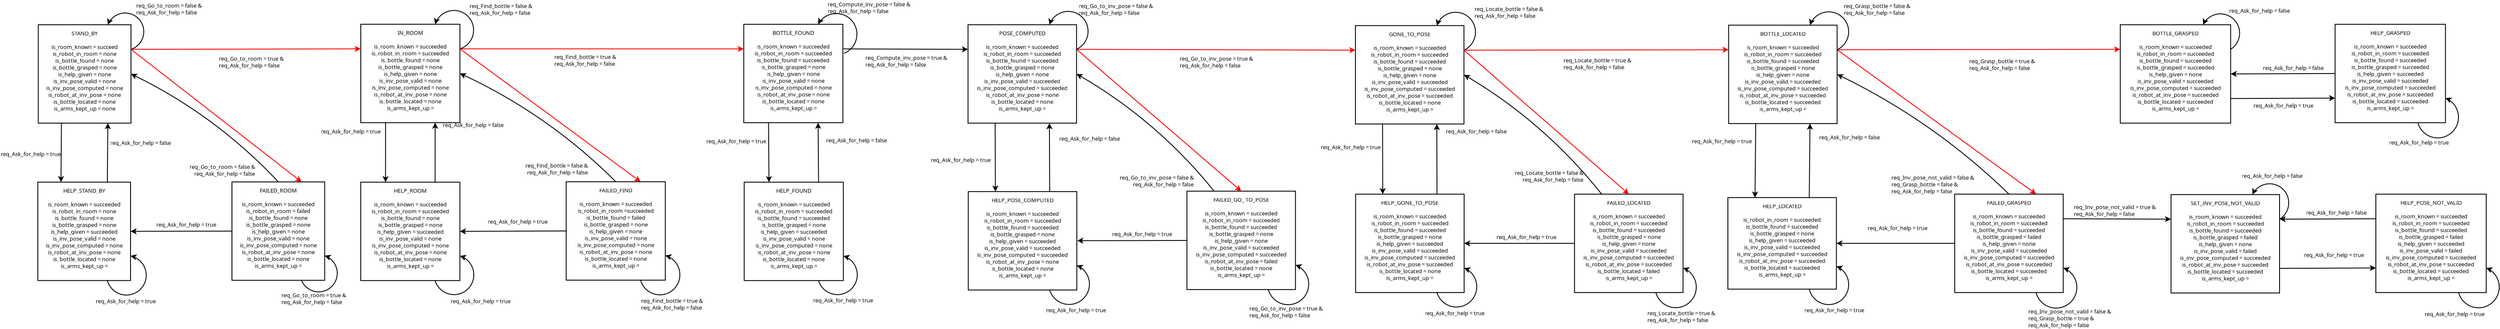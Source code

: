 <?xml version="1.0" encoding="UTF-8"?>
<dia:diagram xmlns:dia="http://www.lysator.liu.se/~alla/dia/">
  <dia:layer name="Background" visible="true" active="true">
    <dia:object type="Flowchart - Box" version="0" id="O0">
      <dia:attribute name="obj_pos">
        <dia:point val="-2.049,3.705"/>
      </dia:attribute>
      <dia:attribute name="obj_bb">
        <dia:rectangle val="-2.099,3.655;8.834,15.255"/>
      </dia:attribute>
      <dia:attribute name="elem_corner">
        <dia:point val="-2.049,3.705"/>
      </dia:attribute>
      <dia:attribute name="elem_width">
        <dia:real val="10.832"/>
      </dia:attribute>
      <dia:attribute name="elem_height">
        <dia:real val="11.5"/>
      </dia:attribute>
      <dia:attribute name="show_background">
        <dia:boolean val="true"/>
      </dia:attribute>
      <dia:attribute name="padding">
        <dia:real val="0.5"/>
      </dia:attribute>
      <dia:attribute name="text">
        <dia:composite type="text">
          <dia:attribute name="string">
            <dia:string>#STAND_BY

is_room_known = succeed
is_robot_in_room = none
is_bottle_found = none
is_bottle_grasped = none
is_help_given = none
is_inv_pose_valid = none
is_inv_pose_computed = none
is_robot_at_inv_pose = none
is_bottle_located = none
is_arms_kept_up = none
#</dia:string>
          </dia:attribute>
          <dia:attribute name="font">
            <dia:font family="sans" style="0" name="Helvetica"/>
          </dia:attribute>
          <dia:attribute name="height">
            <dia:real val="0.8"/>
          </dia:attribute>
          <dia:attribute name="pos">
            <dia:point val="3.368,4.85"/>
          </dia:attribute>
          <dia:attribute name="color">
            <dia:color val="#000000"/>
          </dia:attribute>
          <dia:attribute name="alignment">
            <dia:enum val="1"/>
          </dia:attribute>
        </dia:composite>
      </dia:attribute>
    </dia:object>
    <dia:object type="Flowchart - Box" version="0" id="O1">
      <dia:attribute name="obj_pos">
        <dia:point val="35.626,3.65"/>
      </dia:attribute>
      <dia:attribute name="obj_bb">
        <dia:rectangle val="35.576,3.6;47.259,15.2"/>
      </dia:attribute>
      <dia:attribute name="elem_corner">
        <dia:point val="35.626,3.65"/>
      </dia:attribute>
      <dia:attribute name="elem_width">
        <dia:real val="11.582"/>
      </dia:attribute>
      <dia:attribute name="elem_height">
        <dia:real val="11.5"/>
      </dia:attribute>
      <dia:attribute name="show_background">
        <dia:boolean val="true"/>
      </dia:attribute>
      <dia:attribute name="padding">
        <dia:real val="0.5"/>
      </dia:attribute>
      <dia:attribute name="text">
        <dia:composite type="text">
          <dia:attribute name="string">
            <dia:string>#IN_ROOM

is_room_known = succeeded
is_robot_in_room = succeeded
is_bottle_found = none
is_bottle_grasped = none
is_help_given = none
is_inv_pose_valid = none
is_inv_pose_computed = none
is_robot_at_inv_pose = none
is_bottle_located = none
is_arms_kept_up =
#</dia:string>
          </dia:attribute>
          <dia:attribute name="font">
            <dia:font family="sans" style="0" name="Helvetica"/>
          </dia:attribute>
          <dia:attribute name="height">
            <dia:real val="0.8"/>
          </dia:attribute>
          <dia:attribute name="pos">
            <dia:point val="41.417,4.795"/>
          </dia:attribute>
          <dia:attribute name="color">
            <dia:color val="#000000"/>
          </dia:attribute>
          <dia:attribute name="alignment">
            <dia:enum val="1"/>
          </dia:attribute>
        </dia:composite>
      </dia:attribute>
    </dia:object>
    <dia:object type="Standard - Line" version="0" id="O2">
      <dia:attribute name="obj_pos">
        <dia:point val="8.784,6.58"/>
      </dia:attribute>
      <dia:attribute name="obj_bb">
        <dia:rectangle val="8.734,6.164;35.738,6.888"/>
      </dia:attribute>
      <dia:attribute name="conn_endpoints">
        <dia:point val="8.784,6.58"/>
        <dia:point val="35.626,6.525"/>
      </dia:attribute>
      <dia:attribute name="numcp">
        <dia:int val="1"/>
      </dia:attribute>
      <dia:attribute name="line_color">
        <dia:color val="#ff0000"/>
      </dia:attribute>
      <dia:attribute name="end_arrow">
        <dia:enum val="22"/>
      </dia:attribute>
      <dia:attribute name="end_arrow_length">
        <dia:real val="0.5"/>
      </dia:attribute>
      <dia:attribute name="end_arrow_width">
        <dia:real val="0.5"/>
      </dia:attribute>
      <dia:connections>
        <dia:connection handle="0" to="O0" connection="6"/>
        <dia:connection handle="1" to="O1" connection="5"/>
      </dia:connections>
    </dia:object>
    <dia:object type="Standard - Text" version="1" id="O3">
      <dia:attribute name="obj_pos">
        <dia:point val="19.05,7.9"/>
      </dia:attribute>
      <dia:attribute name="obj_bb">
        <dia:rectangle val="19.05,7.305;27.203,9.65"/>
      </dia:attribute>
      <dia:attribute name="text">
        <dia:composite type="text">
          <dia:attribute name="string">
            <dia:string>#req_Go_to_room = true &amp;
req_Ask_for_help = false
#</dia:string>
          </dia:attribute>
          <dia:attribute name="font">
            <dia:font family="sans" style="0" name="Helvetica"/>
          </dia:attribute>
          <dia:attribute name="height">
            <dia:real val="0.8"/>
          </dia:attribute>
          <dia:attribute name="pos">
            <dia:point val="19.05,7.9"/>
          </dia:attribute>
          <dia:attribute name="color">
            <dia:color val="#000000"/>
          </dia:attribute>
          <dia:attribute name="alignment">
            <dia:enum val="0"/>
          </dia:attribute>
        </dia:composite>
      </dia:attribute>
      <dia:attribute name="valign">
        <dia:enum val="3"/>
      </dia:attribute>
    </dia:object>
    <dia:object type="Standard - Arc" version="0" id="O4">
      <dia:attribute name="obj_pos">
        <dia:point val="8.784,6.58"/>
      </dia:attribute>
      <dia:attribute name="obj_bb">
        <dia:rectangle val="6.0,2.285;10.326,6.651"/>
      </dia:attribute>
      <dia:attribute name="conn_endpoints">
        <dia:point val="8.784,6.58"/>
        <dia:point val="6.076,3.705"/>
      </dia:attribute>
      <dia:attribute name="curve_distance">
        <dia:real val="3.096"/>
      </dia:attribute>
      <dia:attribute name="end_arrow">
        <dia:enum val="22"/>
      </dia:attribute>
      <dia:attribute name="end_arrow_length">
        <dia:real val="0.5"/>
      </dia:attribute>
      <dia:attribute name="end_arrow_width">
        <dia:real val="0.5"/>
      </dia:attribute>
      <dia:connections>
        <dia:connection handle="0" to="O0" connection="6"/>
        <dia:connection handle="1" to="O0" connection="3"/>
      </dia:connections>
    </dia:object>
    <dia:object type="Standard - Text" version="1" id="O5">
      <dia:attribute name="obj_pos">
        <dia:point val="9.39,1.7"/>
      </dia:attribute>
      <dia:attribute name="obj_bb">
        <dia:rectangle val="9.39,1.105;17.753,3.45"/>
      </dia:attribute>
      <dia:attribute name="text">
        <dia:composite type="text">
          <dia:attribute name="string">
            <dia:string>#req_Go_to_room = false &amp;
req_Ask_for_help = false
#</dia:string>
          </dia:attribute>
          <dia:attribute name="font">
            <dia:font family="sans" style="0" name="Helvetica"/>
          </dia:attribute>
          <dia:attribute name="height">
            <dia:real val="0.8"/>
          </dia:attribute>
          <dia:attribute name="pos">
            <dia:point val="9.39,1.7"/>
          </dia:attribute>
          <dia:attribute name="color">
            <dia:color val="#000000"/>
          </dia:attribute>
          <dia:attribute name="alignment">
            <dia:enum val="0"/>
          </dia:attribute>
        </dia:composite>
      </dia:attribute>
      <dia:attribute name="valign">
        <dia:enum val="3"/>
      </dia:attribute>
    </dia:object>
    <dia:object type="Standard - Line" version="0" id="O6">
      <dia:attribute name="obj_pos">
        <dia:point val="47.209,6.525"/>
      </dia:attribute>
      <dia:attribute name="obj_bb">
        <dia:rectangle val="47.159,6.168;80.475,6.892"/>
      </dia:attribute>
      <dia:attribute name="conn_endpoints">
        <dia:point val="47.209,6.525"/>
        <dia:point val="80.364,6.53"/>
      </dia:attribute>
      <dia:attribute name="numcp">
        <dia:int val="1"/>
      </dia:attribute>
      <dia:attribute name="line_color">
        <dia:color val="#ff0000"/>
      </dia:attribute>
      <dia:attribute name="end_arrow">
        <dia:enum val="22"/>
      </dia:attribute>
      <dia:attribute name="end_arrow_length">
        <dia:real val="0.5"/>
      </dia:attribute>
      <dia:attribute name="end_arrow_width">
        <dia:real val="0.5"/>
      </dia:attribute>
      <dia:connections>
        <dia:connection handle="0" to="O1" connection="6"/>
        <dia:connection handle="1" to="O60" connection="5"/>
      </dia:connections>
    </dia:object>
    <dia:object type="Standard - Text" version="1" id="O7">
      <dia:attribute name="obj_pos">
        <dia:point val="58.24,7.7"/>
      </dia:attribute>
      <dia:attribute name="obj_bb">
        <dia:rectangle val="58.24,7.105;66.12,8.65"/>
      </dia:attribute>
      <dia:attribute name="text">
        <dia:composite type="text">
          <dia:attribute name="string">
            <dia:string>#req_Find_bottle = true &amp;
req_Ask_for_help = false#</dia:string>
          </dia:attribute>
          <dia:attribute name="font">
            <dia:font family="sans" style="0" name="Helvetica"/>
          </dia:attribute>
          <dia:attribute name="height">
            <dia:real val="0.8"/>
          </dia:attribute>
          <dia:attribute name="pos">
            <dia:point val="58.24,7.7"/>
          </dia:attribute>
          <dia:attribute name="color">
            <dia:color val="#000000"/>
          </dia:attribute>
          <dia:attribute name="alignment">
            <dia:enum val="0"/>
          </dia:attribute>
        </dia:composite>
      </dia:attribute>
      <dia:attribute name="valign">
        <dia:enum val="3"/>
      </dia:attribute>
    </dia:object>
    <dia:object type="Standard - Arc" version="0" id="O8">
      <dia:attribute name="obj_pos">
        <dia:point val="47.209,6.525"/>
      </dia:attribute>
      <dia:attribute name="obj_bb">
        <dia:rectangle val="44.184,1.987;48.856,6.596"/>
      </dia:attribute>
      <dia:attribute name="conn_endpoints">
        <dia:point val="47.209,6.525"/>
        <dia:point val="44.313,3.65"/>
      </dia:attribute>
      <dia:attribute name="curve_distance">
        <dia:real val="3.358"/>
      </dia:attribute>
      <dia:attribute name="end_arrow">
        <dia:enum val="22"/>
      </dia:attribute>
      <dia:attribute name="end_arrow_length">
        <dia:real val="0.5"/>
      </dia:attribute>
      <dia:attribute name="end_arrow_width">
        <dia:real val="0.5"/>
      </dia:attribute>
      <dia:connections>
        <dia:connection handle="0" to="O1" connection="6"/>
        <dia:connection handle="1" to="O1" connection="3"/>
      </dia:connections>
    </dia:object>
    <dia:object type="Standard - Text" version="1" id="O9">
      <dia:attribute name="obj_pos">
        <dia:point val="48.34,1.75"/>
      </dia:attribute>
      <dia:attribute name="obj_bb">
        <dia:rectangle val="48.34,1.155;56.38,2.7"/>
      </dia:attribute>
      <dia:attribute name="text">
        <dia:composite type="text">
          <dia:attribute name="string">
            <dia:string>#req_Find_bottle = false &amp;
req_Ask_for_help = false#</dia:string>
          </dia:attribute>
          <dia:attribute name="font">
            <dia:font family="sans" style="0" name="Helvetica"/>
          </dia:attribute>
          <dia:attribute name="height">
            <dia:real val="0.8"/>
          </dia:attribute>
          <dia:attribute name="pos">
            <dia:point val="48.34,1.75"/>
          </dia:attribute>
          <dia:attribute name="color">
            <dia:color val="#000000"/>
          </dia:attribute>
          <dia:attribute name="alignment">
            <dia:enum val="0"/>
          </dia:attribute>
        </dia:composite>
      </dia:attribute>
      <dia:attribute name="valign">
        <dia:enum val="3"/>
      </dia:attribute>
    </dia:object>
    <dia:object type="Flowchart - Box" version="0" id="O10">
      <dia:attribute name="obj_pos">
        <dia:point val="241.17,3.705"/>
      </dia:attribute>
      <dia:attribute name="obj_bb">
        <dia:rectangle val="241.12,3.655;254.115,15.255"/>
      </dia:attribute>
      <dia:attribute name="elem_corner">
        <dia:point val="241.17,3.705"/>
      </dia:attribute>
      <dia:attribute name="elem_width">
        <dia:real val="12.895"/>
      </dia:attribute>
      <dia:attribute name="elem_height">
        <dia:real val="11.5"/>
      </dia:attribute>
      <dia:attribute name="show_background">
        <dia:boolean val="true"/>
      </dia:attribute>
      <dia:attribute name="padding">
        <dia:real val="0.5"/>
      </dia:attribute>
      <dia:attribute name="text">
        <dia:composite type="text">
          <dia:attribute name="string">
            <dia:string>#BOTTLE_GRASPED

is_room_known = succeeded
is_robot_in_room = succeeded
is_bottle_found = succeeded
is_bottle_grasped = succeeded
is_help_given = none
is_inv_pose_valid = succeeded
is_inv_pose_computed = succeeded
is_robot_at_inv_pose = succeeded
is_bottle_located = succeeded
is_arms_kept_up =
#</dia:string>
          </dia:attribute>
          <dia:attribute name="font">
            <dia:font family="sans" style="0" name="Helvetica"/>
          </dia:attribute>
          <dia:attribute name="height">
            <dia:real val="0.8"/>
          </dia:attribute>
          <dia:attribute name="pos">
            <dia:point val="247.617,4.85"/>
          </dia:attribute>
          <dia:attribute name="color">
            <dia:color val="#000000"/>
          </dia:attribute>
          <dia:attribute name="alignment">
            <dia:enum val="1"/>
          </dia:attribute>
        </dia:composite>
      </dia:attribute>
    </dia:object>
    <dia:object type="Standard - Line" version="0" id="O11">
      <dia:attribute name="obj_pos">
        <dia:point val="208.093,6.63"/>
      </dia:attribute>
      <dia:attribute name="obj_bb">
        <dia:rectangle val="208.042,6.219;241.282,6.943"/>
      </dia:attribute>
      <dia:attribute name="conn_endpoints">
        <dia:point val="208.093,6.63"/>
        <dia:point val="241.17,6.58"/>
      </dia:attribute>
      <dia:attribute name="numcp">
        <dia:int val="1"/>
      </dia:attribute>
      <dia:attribute name="line_color">
        <dia:color val="#ff0000"/>
      </dia:attribute>
      <dia:attribute name="end_arrow">
        <dia:enum val="22"/>
      </dia:attribute>
      <dia:attribute name="end_arrow_length">
        <dia:real val="0.5"/>
      </dia:attribute>
      <dia:attribute name="end_arrow_width">
        <dia:real val="0.5"/>
      </dia:attribute>
      <dia:connections>
        <dia:connection handle="0" to="O98" connection="6"/>
        <dia:connection handle="1" to="O10" connection="5"/>
      </dia:connections>
    </dia:object>
    <dia:object type="Standard - Text" version="1" id="O12">
      <dia:attribute name="obj_pos">
        <dia:point val="223.53,8.2"/>
      </dia:attribute>
      <dia:attribute name="obj_bb">
        <dia:rectangle val="223.53,7.605;231.94,9.15"/>
      </dia:attribute>
      <dia:attribute name="text">
        <dia:composite type="text">
          <dia:attribute name="string">
            <dia:string>#req_Grasp_bottle = true &amp;
req_Ask_for_help = false#</dia:string>
          </dia:attribute>
          <dia:attribute name="font">
            <dia:font family="sans" style="0" name="Helvetica"/>
          </dia:attribute>
          <dia:attribute name="height">
            <dia:real val="0.8"/>
          </dia:attribute>
          <dia:attribute name="pos">
            <dia:point val="223.53,8.2"/>
          </dia:attribute>
          <dia:attribute name="color">
            <dia:color val="#000000"/>
          </dia:attribute>
          <dia:attribute name="alignment">
            <dia:enum val="0"/>
          </dia:attribute>
        </dia:composite>
      </dia:attribute>
      <dia:attribute name="valign">
        <dia:enum val="3"/>
      </dia:attribute>
    </dia:object>
    <dia:object type="Flowchart - Box" version="0" id="O13">
      <dia:attribute name="obj_pos">
        <dia:point val="35.621,22.105"/>
      </dia:attribute>
      <dia:attribute name="obj_bb">
        <dia:rectangle val="35.571,22.055;47.254,33.655"/>
      </dia:attribute>
      <dia:attribute name="elem_corner">
        <dia:point val="35.621,22.105"/>
      </dia:attribute>
      <dia:attribute name="elem_width">
        <dia:real val="11.582"/>
      </dia:attribute>
      <dia:attribute name="elem_height">
        <dia:real val="11.5"/>
      </dia:attribute>
      <dia:attribute name="show_background">
        <dia:boolean val="true"/>
      </dia:attribute>
      <dia:attribute name="padding">
        <dia:real val="0.5"/>
      </dia:attribute>
      <dia:attribute name="text">
        <dia:composite type="text">
          <dia:attribute name="string">
            <dia:string>#HELP_ROOM

is_room_known = succeeded
is_robot_in_room = succeeded
is_bottle_found = none
is_bottle_grasped = none
is_help_given = succeeded
is_inv_pose_valid = none
is_inv_pose_computed = none
is_robot_at_inv_pose = none
is_bottle_located = none
is_arms_kept_up =
#</dia:string>
          </dia:attribute>
          <dia:attribute name="font">
            <dia:font family="sans" style="0" name="Helvetica"/>
          </dia:attribute>
          <dia:attribute name="height">
            <dia:real val="0.8"/>
          </dia:attribute>
          <dia:attribute name="pos">
            <dia:point val="41.413,23.25"/>
          </dia:attribute>
          <dia:attribute name="color">
            <dia:color val="#000000"/>
          </dia:attribute>
          <dia:attribute name="alignment">
            <dia:enum val="1"/>
          </dia:attribute>
        </dia:composite>
      </dia:attribute>
    </dia:object>
    <dia:object type="Flowchart - Box" version="0" id="O14">
      <dia:attribute name="obj_pos">
        <dia:point val="266.265,3.655"/>
      </dia:attribute>
      <dia:attribute name="obj_bb">
        <dia:rectangle val="266.215,3.605;279.21,15.205"/>
      </dia:attribute>
      <dia:attribute name="elem_corner">
        <dia:point val="266.265,3.655"/>
      </dia:attribute>
      <dia:attribute name="elem_width">
        <dia:real val="12.895"/>
      </dia:attribute>
      <dia:attribute name="elem_height">
        <dia:real val="11.5"/>
      </dia:attribute>
      <dia:attribute name="show_background">
        <dia:boolean val="true"/>
      </dia:attribute>
      <dia:attribute name="padding">
        <dia:real val="0.5"/>
      </dia:attribute>
      <dia:attribute name="text">
        <dia:composite type="text">
          <dia:attribute name="string">
            <dia:string>#HELP_GRASPED

is_room_known = succeeded
is_robot_in_room = succeeded
is_bottle_found = succeeded
is_bottle_grasped = succeeded
is_help_given = succeeded
is_inv_pose_valid = succeeded
is_inv_pose_computed = succeeded
is_robot_at_inv_pose = succeeded
is_bottle_located = succeeded
is_arms_kept_up =
#</dia:string>
          </dia:attribute>
          <dia:attribute name="font">
            <dia:font family="sans" style="0" name="Helvetica"/>
          </dia:attribute>
          <dia:attribute name="height">
            <dia:real val="0.8"/>
          </dia:attribute>
          <dia:attribute name="pos">
            <dia:point val="272.712,4.8"/>
          </dia:attribute>
          <dia:attribute name="color">
            <dia:color val="#000000"/>
          </dia:attribute>
          <dia:attribute name="alignment">
            <dia:enum val="1"/>
          </dia:attribute>
        </dia:composite>
      </dia:attribute>
    </dia:object>
    <dia:object type="Flowchart - Box" version="0" id="O15">
      <dia:attribute name="obj_pos">
        <dia:point val="-2.104,22.1"/>
      </dia:attribute>
      <dia:attribute name="obj_bb">
        <dia:rectangle val="-2.154,22.05;8.779,33.65"/>
      </dia:attribute>
      <dia:attribute name="elem_corner">
        <dia:point val="-2.104,22.1"/>
      </dia:attribute>
      <dia:attribute name="elem_width">
        <dia:real val="10.832"/>
      </dia:attribute>
      <dia:attribute name="elem_height">
        <dia:real val="11.5"/>
      </dia:attribute>
      <dia:attribute name="show_background">
        <dia:boolean val="true"/>
      </dia:attribute>
      <dia:attribute name="padding">
        <dia:real val="0.5"/>
      </dia:attribute>
      <dia:attribute name="text">
        <dia:composite type="text">
          <dia:attribute name="string">
            <dia:string>#HELP_STAND_BY

is_room_known = succeeded
is_robot_in_room = none
is_bottle_found = none
is_bottle_grasped = none
is_help_given = succeeded
is_inv_pose_valid = none
is_inv_pose_computed = none
is_robot_at_inv_pose = none
is_bottle_located = none
is_arms_kept_up =
#</dia:string>
          </dia:attribute>
          <dia:attribute name="font">
            <dia:font family="sans" style="0" name="Helvetica"/>
          </dia:attribute>
          <dia:attribute name="height">
            <dia:real val="0.8"/>
          </dia:attribute>
          <dia:attribute name="pos">
            <dia:point val="3.313,23.245"/>
          </dia:attribute>
          <dia:attribute name="color">
            <dia:color val="#000000"/>
          </dia:attribute>
          <dia:attribute name="alignment">
            <dia:enum val="1"/>
          </dia:attribute>
        </dia:composite>
      </dia:attribute>
    </dia:object>
    <dia:object type="Standard - Line" version="0" id="O16">
      <dia:attribute name="obj_pos">
        <dia:point val="0.659,15.205"/>
      </dia:attribute>
      <dia:attribute name="obj_bb">
        <dia:rectangle val="0.248,15.155;0.971,22.212"/>
      </dia:attribute>
      <dia:attribute name="conn_endpoints">
        <dia:point val="0.659,15.205"/>
        <dia:point val="0.604,22.1"/>
      </dia:attribute>
      <dia:attribute name="numcp">
        <dia:int val="1"/>
      </dia:attribute>
      <dia:attribute name="end_arrow">
        <dia:enum val="22"/>
      </dia:attribute>
      <dia:attribute name="end_arrow_length">
        <dia:real val="0.5"/>
      </dia:attribute>
      <dia:attribute name="end_arrow_width">
        <dia:real val="0.5"/>
      </dia:attribute>
      <dia:connections>
        <dia:connection handle="0" to="O0" connection="12"/>
        <dia:connection handle="1" to="O15" connection="1"/>
      </dia:connections>
    </dia:object>
    <dia:object type="Standard - Text" version="1" id="O17">
      <dia:attribute name="obj_pos">
        <dia:point val="18.745,27.3"/>
      </dia:attribute>
      <dia:attribute name="obj_bb">
        <dia:rectangle val="11.075,26.705;18.745,27.45"/>
      </dia:attribute>
      <dia:attribute name="text">
        <dia:composite type="text">
          <dia:attribute name="string">
            <dia:string>#req_Ask_for_help = true#</dia:string>
          </dia:attribute>
          <dia:attribute name="font">
            <dia:font family="sans" style="0" name="Helvetica"/>
          </dia:attribute>
          <dia:attribute name="height">
            <dia:real val="0.8"/>
          </dia:attribute>
          <dia:attribute name="pos">
            <dia:point val="18.745,27.3"/>
          </dia:attribute>
          <dia:attribute name="color">
            <dia:color val="#000000"/>
          </dia:attribute>
          <dia:attribute name="alignment">
            <dia:enum val="2"/>
          </dia:attribute>
        </dia:composite>
      </dia:attribute>
      <dia:attribute name="valign">
        <dia:enum val="3"/>
      </dia:attribute>
    </dia:object>
    <dia:object type="Standard - Arc" version="0" id="O18">
      <dia:attribute name="obj_pos">
        <dia:point val="6.021,33.6"/>
      </dia:attribute>
      <dia:attribute name="obj_bb">
        <dia:rectangle val="5.95,30.521;10.613,35.35"/>
      </dia:attribute>
      <dia:attribute name="conn_endpoints">
        <dia:point val="6.021,33.6"/>
        <dia:point val="8.729,30.725"/>
      </dia:attribute>
      <dia:attribute name="curve_distance">
        <dia:real val="3.515"/>
      </dia:attribute>
      <dia:attribute name="end_arrow">
        <dia:enum val="22"/>
      </dia:attribute>
      <dia:attribute name="end_arrow_length">
        <dia:real val="0.5"/>
      </dia:attribute>
      <dia:attribute name="end_arrow_width">
        <dia:real val="0.5"/>
      </dia:attribute>
      <dia:connections>
        <dia:connection handle="0" to="O15" connection="14"/>
        <dia:connection handle="1" to="O15" connection="10"/>
      </dia:connections>
    </dia:object>
    <dia:object type="Standard - Text" version="1" id="O19">
      <dia:attribute name="obj_pos">
        <dia:point val="4.685,36.25"/>
      </dia:attribute>
      <dia:attribute name="obj_bb">
        <dia:rectangle val="4.685,35.655;12.355,36.4"/>
      </dia:attribute>
      <dia:attribute name="text">
        <dia:composite type="text">
          <dia:attribute name="string">
            <dia:string>#req_Ask_for_help = true#</dia:string>
          </dia:attribute>
          <dia:attribute name="font">
            <dia:font family="sans" style="0" name="Helvetica"/>
          </dia:attribute>
          <dia:attribute name="height">
            <dia:real val="0.8"/>
          </dia:attribute>
          <dia:attribute name="pos">
            <dia:point val="4.685,36.25"/>
          </dia:attribute>
          <dia:attribute name="color">
            <dia:color val="#000000"/>
          </dia:attribute>
          <dia:attribute name="alignment">
            <dia:enum val="0"/>
          </dia:attribute>
        </dia:composite>
      </dia:attribute>
      <dia:attribute name="valign">
        <dia:enum val="3"/>
      </dia:attribute>
    </dia:object>
    <dia:object type="Standard - Line" version="0" id="O20">
      <dia:attribute name="obj_pos">
        <dia:point val="6.021,22.1"/>
      </dia:attribute>
      <dia:attribute name="obj_bb">
        <dia:rectangle val="5.709,15.093;6.433,22.15"/>
      </dia:attribute>
      <dia:attribute name="conn_endpoints">
        <dia:point val="6.021,22.1"/>
        <dia:point val="6.076,15.205"/>
      </dia:attribute>
      <dia:attribute name="numcp">
        <dia:int val="1"/>
      </dia:attribute>
      <dia:attribute name="end_arrow">
        <dia:enum val="22"/>
      </dia:attribute>
      <dia:attribute name="end_arrow_length">
        <dia:real val="0.5"/>
      </dia:attribute>
      <dia:attribute name="end_arrow_width">
        <dia:real val="0.5"/>
      </dia:attribute>
      <dia:connections>
        <dia:connection handle="0" to="O15" connection="3"/>
        <dia:connection handle="1" to="O0" connection="14"/>
      </dia:connections>
    </dia:object>
    <dia:object type="Standard - Text" version="1" id="O21">
      <dia:attribute name="obj_pos">
        <dia:point val="6.355,17.75"/>
      </dia:attribute>
      <dia:attribute name="obj_bb">
        <dia:rectangle val="6.355,17.155;14.235,17.9"/>
      </dia:attribute>
      <dia:attribute name="text">
        <dia:composite type="text">
          <dia:attribute name="string">
            <dia:string>#req_Ask_for_help = false#</dia:string>
          </dia:attribute>
          <dia:attribute name="font">
            <dia:font family="sans" style="0" name="Helvetica"/>
          </dia:attribute>
          <dia:attribute name="height">
            <dia:real val="0.8"/>
          </dia:attribute>
          <dia:attribute name="pos">
            <dia:point val="6.355,17.75"/>
          </dia:attribute>
          <dia:attribute name="color">
            <dia:color val="#000000"/>
          </dia:attribute>
          <dia:attribute name="alignment">
            <dia:enum val="0"/>
          </dia:attribute>
        </dia:composite>
      </dia:attribute>
      <dia:attribute name="valign">
        <dia:enum val="3"/>
      </dia:attribute>
    </dia:object>
    <dia:object type="Standard - Arc" version="0" id="O22">
      <dia:attribute name="obj_pos">
        <dia:point val="8.784,6.58"/>
      </dia:attribute>
      <dia:attribute name="obj_bb">
        <dia:rectangle val="8.714,6.51;28.771,22.145"/>
      </dia:attribute>
      <dia:attribute name="conn_endpoints">
        <dia:point val="8.784,6.58"/>
        <dia:point val="28.701,22.075"/>
      </dia:attribute>
      <dia:attribute name="arc_color">
        <dia:color val="#ff0000"/>
      </dia:attribute>
      <dia:attribute name="curve_distance">
        <dia:real val="0.01"/>
      </dia:attribute>
      <dia:attribute name="line_width">
        <dia:real val="0.1"/>
      </dia:attribute>
      <dia:attribute name="end_arrow">
        <dia:enum val="22"/>
      </dia:attribute>
      <dia:attribute name="end_arrow_length">
        <dia:real val="0.5"/>
      </dia:attribute>
      <dia:attribute name="end_arrow_width">
        <dia:real val="0.5"/>
      </dia:attribute>
      <dia:connections>
        <dia:connection handle="0" to="O0" connection="6"/>
        <dia:connection handle="1" to="O39" connection="3"/>
      </dia:connections>
    </dia:object>
    <dia:object type="Standard - Line" version="0" id="O23">
      <dia:attribute name="obj_pos">
        <dia:point val="38.522,15.15"/>
      </dia:attribute>
      <dia:attribute name="obj_bb">
        <dia:rectangle val="38.156,15.1;38.879,22.217"/>
      </dia:attribute>
      <dia:attribute name="conn_endpoints">
        <dia:point val="38.522,15.15"/>
        <dia:point val="38.517,22.105"/>
      </dia:attribute>
      <dia:attribute name="numcp">
        <dia:int val="1"/>
      </dia:attribute>
      <dia:attribute name="end_arrow">
        <dia:enum val="22"/>
      </dia:attribute>
      <dia:attribute name="end_arrow_length">
        <dia:real val="0.5"/>
      </dia:attribute>
      <dia:attribute name="end_arrow_width">
        <dia:real val="0.5"/>
      </dia:attribute>
      <dia:connections>
        <dia:connection handle="0" to="O1" connection="12"/>
        <dia:connection handle="1" to="O13" connection="1"/>
      </dia:connections>
    </dia:object>
    <dia:object type="Standard - Text" version="1" id="O24">
      <dia:attribute name="obj_pos">
        <dia:point val="37.955,16.412"/>
      </dia:attribute>
      <dia:attribute name="obj_bb">
        <dia:rectangle val="30.285,15.817;37.955,16.562"/>
      </dia:attribute>
      <dia:attribute name="text">
        <dia:composite type="text">
          <dia:attribute name="string">
            <dia:string>#req_Ask_for_help = true#</dia:string>
          </dia:attribute>
          <dia:attribute name="font">
            <dia:font family="sans" style="0" name="Helvetica"/>
          </dia:attribute>
          <dia:attribute name="height">
            <dia:real val="0.8"/>
          </dia:attribute>
          <dia:attribute name="pos">
            <dia:point val="37.955,16.412"/>
          </dia:attribute>
          <dia:attribute name="color">
            <dia:color val="#000000"/>
          </dia:attribute>
          <dia:attribute name="alignment">
            <dia:enum val="2"/>
          </dia:attribute>
        </dia:composite>
      </dia:attribute>
      <dia:attribute name="valign">
        <dia:enum val="3"/>
      </dia:attribute>
    </dia:object>
    <dia:object type="Standard - Line" version="0" id="O25">
      <dia:attribute name="obj_pos">
        <dia:point val="44.308,22.105"/>
      </dia:attribute>
      <dia:attribute name="obj_bb">
        <dia:rectangle val="43.951,15.038;44.675,22.155"/>
      </dia:attribute>
      <dia:attribute name="conn_endpoints">
        <dia:point val="44.308,22.105"/>
        <dia:point val="44.313,15.15"/>
      </dia:attribute>
      <dia:attribute name="numcp">
        <dia:int val="1"/>
      </dia:attribute>
      <dia:attribute name="end_arrow">
        <dia:enum val="22"/>
      </dia:attribute>
      <dia:attribute name="end_arrow_length">
        <dia:real val="0.5"/>
      </dia:attribute>
      <dia:attribute name="end_arrow_width">
        <dia:real val="0.5"/>
      </dia:attribute>
      <dia:connections>
        <dia:connection handle="0" to="O13" connection="3"/>
        <dia:connection handle="1" to="O1" connection="14"/>
      </dia:connections>
    </dia:object>
    <dia:object type="Standard - Text" version="1" id="O26">
      <dia:attribute name="obj_pos">
        <dia:point val="52.315,15.662"/>
      </dia:attribute>
      <dia:attribute name="obj_bb">
        <dia:rectangle val="44.435,15.067;52.315,15.812"/>
      </dia:attribute>
      <dia:attribute name="text">
        <dia:composite type="text">
          <dia:attribute name="string">
            <dia:string>#req_Ask_for_help = false#</dia:string>
          </dia:attribute>
          <dia:attribute name="font">
            <dia:font family="sans" style="0" name="Helvetica"/>
          </dia:attribute>
          <dia:attribute name="height">
            <dia:real val="0.8"/>
          </dia:attribute>
          <dia:attribute name="pos">
            <dia:point val="52.315,15.662"/>
          </dia:attribute>
          <dia:attribute name="color">
            <dia:color val="#000000"/>
          </dia:attribute>
          <dia:attribute name="alignment">
            <dia:enum val="2"/>
          </dia:attribute>
        </dia:composite>
      </dia:attribute>
      <dia:attribute name="valign">
        <dia:enum val="3"/>
      </dia:attribute>
    </dia:object>
    <dia:object type="Standard - Arc" version="0" id="O27">
      <dia:attribute name="obj_pos">
        <dia:point val="44.308,33.605"/>
      </dia:attribute>
      <dia:attribute name="obj_bb">
        <dia:rectangle val="44.237,30.599;48.881,35.298"/>
      </dia:attribute>
      <dia:attribute name="conn_endpoints">
        <dia:point val="44.308,33.605"/>
        <dia:point val="47.204,30.73"/>
      </dia:attribute>
      <dia:attribute name="curve_distance">
        <dia:real val="3.395"/>
      </dia:attribute>
      <dia:attribute name="end_arrow">
        <dia:enum val="22"/>
      </dia:attribute>
      <dia:attribute name="end_arrow_length">
        <dia:real val="0.5"/>
      </dia:attribute>
      <dia:attribute name="end_arrow_width">
        <dia:real val="0.5"/>
      </dia:attribute>
      <dia:connections>
        <dia:connection handle="0" to="O13" connection="14"/>
        <dia:connection handle="1" to="O13" connection="10"/>
      </dia:connections>
    </dia:object>
    <dia:object type="Standard - Text" version="1" id="O28">
      <dia:attribute name="obj_pos">
        <dia:point val="46.135,36.25"/>
      </dia:attribute>
      <dia:attribute name="obj_bb">
        <dia:rectangle val="46.135,35.655;53.805,36.4"/>
      </dia:attribute>
      <dia:attribute name="text">
        <dia:composite type="text">
          <dia:attribute name="string">
            <dia:string>#req_Ask_for_help = true#</dia:string>
          </dia:attribute>
          <dia:attribute name="font">
            <dia:font family="sans" style="0" name="Helvetica"/>
          </dia:attribute>
          <dia:attribute name="height">
            <dia:real val="0.8"/>
          </dia:attribute>
          <dia:attribute name="pos">
            <dia:point val="46.135,36.25"/>
          </dia:attribute>
          <dia:attribute name="color">
            <dia:color val="#000000"/>
          </dia:attribute>
          <dia:attribute name="alignment">
            <dia:enum val="0"/>
          </dia:attribute>
        </dia:composite>
      </dia:attribute>
      <dia:attribute name="valign">
        <dia:enum val="3"/>
      </dia:attribute>
    </dia:object>
    <dia:object type="Standard - Arc" version="0" id="O29">
      <dia:attribute name="obj_pos">
        <dia:point val="47.209,6.525"/>
      </dia:attribute>
      <dia:attribute name="obj_bb">
        <dia:rectangle val="47.139,6.455;68.377,22.125"/>
      </dia:attribute>
      <dia:attribute name="conn_endpoints">
        <dia:point val="47.209,6.525"/>
        <dia:point val="68.308,22.055"/>
      </dia:attribute>
      <dia:attribute name="arc_color">
        <dia:color val="#ff0000"/>
      </dia:attribute>
      <dia:attribute name="curve_distance">
        <dia:real val="0.01"/>
      </dia:attribute>
      <dia:attribute name="line_width">
        <dia:real val="0.1"/>
      </dia:attribute>
      <dia:attribute name="end_arrow">
        <dia:enum val="22"/>
      </dia:attribute>
      <dia:attribute name="end_arrow_length">
        <dia:real val="0.5"/>
      </dia:attribute>
      <dia:attribute name="end_arrow_width">
        <dia:real val="0.5"/>
      </dia:attribute>
      <dia:connections>
        <dia:connection handle="0" to="O1" connection="6"/>
        <dia:connection handle="1" to="O40" connection="3"/>
      </dia:connections>
    </dia:object>
    <dia:object type="Standard - Arc" version="0" id="O30">
      <dia:attribute name="obj_pos">
        <dia:point val="208.093,6.63"/>
      </dia:attribute>
      <dia:attribute name="obj_bb">
        <dia:rectangle val="208.023,6.56;231.406,23.575"/>
      </dia:attribute>
      <dia:attribute name="conn_endpoints">
        <dia:point val="208.093,6.63"/>
        <dia:point val="231.336,23.505"/>
      </dia:attribute>
      <dia:attribute name="arc_color">
        <dia:color val="#ff0000"/>
      </dia:attribute>
      <dia:attribute name="curve_distance">
        <dia:real val="0.01"/>
      </dia:attribute>
      <dia:attribute name="line_width">
        <dia:real val="0.1"/>
      </dia:attribute>
      <dia:attribute name="end_arrow">
        <dia:enum val="22"/>
      </dia:attribute>
      <dia:attribute name="end_arrow_length">
        <dia:real val="0.5"/>
      </dia:attribute>
      <dia:attribute name="end_arrow_width">
        <dia:real val="0.5"/>
      </dia:attribute>
      <dia:connections>
        <dia:connection handle="0" to="O98" connection="6"/>
        <dia:connection handle="1" to="O53" connection="3"/>
      </dia:connections>
    </dia:object>
    <dia:object type="Standard - Line" version="0" id="O31">
      <dia:attribute name="obj_pos">
        <dia:point val="254.065,12.33"/>
      </dia:attribute>
      <dia:attribute name="obj_bb">
        <dia:rectangle val="254.015,11.921;266.377,12.644"/>
      </dia:attribute>
      <dia:attribute name="conn_endpoints">
        <dia:point val="254.065,12.33"/>
        <dia:point val="266.265,12.28"/>
      </dia:attribute>
      <dia:attribute name="numcp">
        <dia:int val="1"/>
      </dia:attribute>
      <dia:attribute name="end_arrow">
        <dia:enum val="22"/>
      </dia:attribute>
      <dia:attribute name="end_arrow_length">
        <dia:real val="0.5"/>
      </dia:attribute>
      <dia:attribute name="end_arrow_width">
        <dia:real val="0.5"/>
      </dia:attribute>
      <dia:connections>
        <dia:connection handle="0" to="O10" connection="10"/>
        <dia:connection handle="1" to="O14" connection="9"/>
      </dia:connections>
    </dia:object>
    <dia:object type="Standard - Text" version="1" id="O32">
      <dia:attribute name="obj_pos">
        <dia:point val="263.726,13.385"/>
      </dia:attribute>
      <dia:attribute name="obj_bb">
        <dia:rectangle val="256.056,12.79;263.726,13.535"/>
      </dia:attribute>
      <dia:attribute name="text">
        <dia:composite type="text">
          <dia:attribute name="string">
            <dia:string>#req_Ask_for_help = true#</dia:string>
          </dia:attribute>
          <dia:attribute name="font">
            <dia:font family="sans" style="0" name="Helvetica"/>
          </dia:attribute>
          <dia:attribute name="height">
            <dia:real val="0.8"/>
          </dia:attribute>
          <dia:attribute name="pos">
            <dia:point val="263.726,13.385"/>
          </dia:attribute>
          <dia:attribute name="color">
            <dia:color val="#000000"/>
          </dia:attribute>
          <dia:attribute name="alignment">
            <dia:enum val="2"/>
          </dia:attribute>
        </dia:composite>
      </dia:attribute>
      <dia:attribute name="valign">
        <dia:enum val="3"/>
      </dia:attribute>
    </dia:object>
    <dia:object type="Standard - Line" version="0" id="O33">
      <dia:attribute name="obj_pos">
        <dia:point val="266.265,9.405"/>
      </dia:attribute>
      <dia:attribute name="obj_bb">
        <dia:rectangle val="253.953,9.091;266.315,9.814"/>
      </dia:attribute>
      <dia:attribute name="conn_endpoints">
        <dia:point val="266.265,9.405"/>
        <dia:point val="254.065,9.455"/>
      </dia:attribute>
      <dia:attribute name="numcp">
        <dia:int val="1"/>
      </dia:attribute>
      <dia:attribute name="end_arrow">
        <dia:enum val="22"/>
      </dia:attribute>
      <dia:attribute name="end_arrow_length">
        <dia:real val="0.5"/>
      </dia:attribute>
      <dia:attribute name="end_arrow_width">
        <dia:real val="0.5"/>
      </dia:attribute>
      <dia:connections>
        <dia:connection handle="0" to="O14" connection="7"/>
        <dia:connection handle="1" to="O10" connection="8"/>
      </dia:connections>
    </dia:object>
    <dia:object type="Standard - Text" version="1" id="O34">
      <dia:attribute name="obj_pos">
        <dia:point val="264.936,8.985"/>
      </dia:attribute>
      <dia:attribute name="obj_bb">
        <dia:rectangle val="257.056,8.39;264.936,9.135"/>
      </dia:attribute>
      <dia:attribute name="text">
        <dia:composite type="text">
          <dia:attribute name="string">
            <dia:string>#req_Ask_for_help = false#</dia:string>
          </dia:attribute>
          <dia:attribute name="font">
            <dia:font family="sans" style="0" name="Helvetica"/>
          </dia:attribute>
          <dia:attribute name="height">
            <dia:real val="0.8"/>
          </dia:attribute>
          <dia:attribute name="pos">
            <dia:point val="264.936,8.985"/>
          </dia:attribute>
          <dia:attribute name="color">
            <dia:color val="#000000"/>
          </dia:attribute>
          <dia:attribute name="alignment">
            <dia:enum val="2"/>
          </dia:attribute>
        </dia:composite>
      </dia:attribute>
      <dia:attribute name="valign">
        <dia:enum val="3"/>
      </dia:attribute>
    </dia:object>
    <dia:object type="Standard - Arc" version="0" id="O35">
      <dia:attribute name="obj_pos">
        <dia:point val="275.936,15.155"/>
      </dia:attribute>
      <dia:attribute name="obj_bb">
        <dia:rectangle val="275.866,12.204;280.729,16.985"/>
      </dia:attribute>
      <dia:attribute name="conn_endpoints">
        <dia:point val="275.936,15.155"/>
        <dia:point val="279.16,12.28"/>
      </dia:attribute>
      <dia:attribute name="curve_distance">
        <dia:real val="3.491"/>
      </dia:attribute>
      <dia:attribute name="end_arrow">
        <dia:enum val="22"/>
      </dia:attribute>
      <dia:attribute name="end_arrow_length">
        <dia:real val="0.5"/>
      </dia:attribute>
      <dia:attribute name="end_arrow_width">
        <dia:real val="0.5"/>
      </dia:attribute>
      <dia:connections>
        <dia:connection handle="0" to="O14" connection="14"/>
        <dia:connection handle="1" to="O14" connection="10"/>
      </dia:connections>
    </dia:object>
    <dia:object type="Standard - Text" version="1" id="O36">
      <dia:attribute name="obj_pos">
        <dia:point val="272.556,17.7"/>
      </dia:attribute>
      <dia:attribute name="obj_bb">
        <dia:rectangle val="272.556,17.105;280.226,17.85"/>
      </dia:attribute>
      <dia:attribute name="text">
        <dia:composite type="text">
          <dia:attribute name="string">
            <dia:string>#req_Ask_for_help = true#</dia:string>
          </dia:attribute>
          <dia:attribute name="font">
            <dia:font family="sans" style="0" name="Helvetica"/>
          </dia:attribute>
          <dia:attribute name="height">
            <dia:real val="0.8"/>
          </dia:attribute>
          <dia:attribute name="pos">
            <dia:point val="272.556,17.7"/>
          </dia:attribute>
          <dia:attribute name="color">
            <dia:color val="#000000"/>
          </dia:attribute>
          <dia:attribute name="alignment">
            <dia:enum val="0"/>
          </dia:attribute>
        </dia:composite>
      </dia:attribute>
      <dia:attribute name="valign">
        <dia:enum val="3"/>
      </dia:attribute>
    </dia:object>
    <dia:object type="Standard - Arc" version="0" id="O37">
      <dia:attribute name="obj_pos">
        <dia:point val="254.065,6.58"/>
      </dia:attribute>
      <dia:attribute name="obj_bb">
        <dia:rectangle val="250.771,2.385;255.161,6.651"/>
      </dia:attribute>
      <dia:attribute name="conn_endpoints">
        <dia:point val="254.065,6.58"/>
        <dia:point val="250.841,3.705"/>
      </dia:attribute>
      <dia:attribute name="curve_distance">
        <dia:real val="2.865"/>
      </dia:attribute>
      <dia:attribute name="end_arrow">
        <dia:enum val="22"/>
      </dia:attribute>
      <dia:attribute name="end_arrow_length">
        <dia:real val="0.5"/>
      </dia:attribute>
      <dia:attribute name="end_arrow_width">
        <dia:real val="0.5"/>
      </dia:attribute>
      <dia:connections>
        <dia:connection handle="0" to="O10" connection="6"/>
        <dia:connection handle="1" to="O10" connection="3"/>
      </dia:connections>
    </dia:object>
    <dia:object type="Standard - Text" version="1" id="O38">
      <dia:attribute name="obj_pos">
        <dia:point val="260.986,2.3"/>
      </dia:attribute>
      <dia:attribute name="obj_bb">
        <dia:rectangle val="253.106,1.705;260.986,2.45"/>
      </dia:attribute>
      <dia:attribute name="text">
        <dia:composite type="text">
          <dia:attribute name="string">
            <dia:string>#req_Ask_for_help = false#</dia:string>
          </dia:attribute>
          <dia:attribute name="font">
            <dia:font family="sans" style="0" name="Helvetica"/>
          </dia:attribute>
          <dia:attribute name="height">
            <dia:real val="0.8"/>
          </dia:attribute>
          <dia:attribute name="pos">
            <dia:point val="260.986,2.3"/>
          </dia:attribute>
          <dia:attribute name="color">
            <dia:color val="#000000"/>
          </dia:attribute>
          <dia:attribute name="alignment">
            <dia:enum val="2"/>
          </dia:attribute>
        </dia:composite>
      </dia:attribute>
      <dia:attribute name="valign">
        <dia:enum val="3"/>
      </dia:attribute>
    </dia:object>
    <dia:object type="Flowchart - Box" version="0" id="O39">
      <dia:attribute name="obj_pos">
        <dia:point val="20.576,22.075"/>
      </dia:attribute>
      <dia:attribute name="obj_bb">
        <dia:rectangle val="20.526,22.025;31.459,33.625"/>
      </dia:attribute>
      <dia:attribute name="elem_corner">
        <dia:point val="20.576,22.075"/>
      </dia:attribute>
      <dia:attribute name="elem_width">
        <dia:real val="10.832"/>
      </dia:attribute>
      <dia:attribute name="elem_height">
        <dia:real val="11.5"/>
      </dia:attribute>
      <dia:attribute name="show_background">
        <dia:boolean val="true"/>
      </dia:attribute>
      <dia:attribute name="padding">
        <dia:real val="0.5"/>
      </dia:attribute>
      <dia:attribute name="text">
        <dia:composite type="text">
          <dia:attribute name="string">
            <dia:string>#FAILED_ROOM

is_room_known = succeeded
is_robot_in_room = failed
is_bottle_found = none
is_bottle_grasped = none
is_help_given = none
is_inv_pose_valid = none
is_inv_pose_computed = none
is_robot_at_inv_pose = none
is_bottle_located = none
is_arms_kept_up =
#</dia:string>
          </dia:attribute>
          <dia:attribute name="font">
            <dia:font family="sans" style="0" name="Helvetica"/>
          </dia:attribute>
          <dia:attribute name="height">
            <dia:real val="0.8"/>
          </dia:attribute>
          <dia:attribute name="pos">
            <dia:point val="25.993,23.22"/>
          </dia:attribute>
          <dia:attribute name="color">
            <dia:color val="#000000"/>
          </dia:attribute>
          <dia:attribute name="alignment">
            <dia:enum val="1"/>
          </dia:attribute>
        </dia:composite>
      </dia:attribute>
    </dia:object>
    <dia:object type="Flowchart - Box" version="0" id="O40">
      <dia:attribute name="obj_pos">
        <dia:point val="59.621,22.055"/>
      </dia:attribute>
      <dia:attribute name="obj_bb">
        <dia:rectangle val="59.571,22.005;71.253,33.605"/>
      </dia:attribute>
      <dia:attribute name="elem_corner">
        <dia:point val="59.621,22.055"/>
      </dia:attribute>
      <dia:attribute name="elem_width">
        <dia:real val="11.582"/>
      </dia:attribute>
      <dia:attribute name="elem_height">
        <dia:real val="11.5"/>
      </dia:attribute>
      <dia:attribute name="show_background">
        <dia:boolean val="true"/>
      </dia:attribute>
      <dia:attribute name="padding">
        <dia:real val="0.5"/>
      </dia:attribute>
      <dia:attribute name="text">
        <dia:composite type="text">
          <dia:attribute name="string">
            <dia:string>#FAILED_FIND

is_room_known = succeeded
is_robot_in_room =succeeded
is_bottle_found = failed
is_bottle_grasped = none
is_help_given = none
is_inv_pose_valid = none
is_inv_pose_computed = none
is_robot_at_inv_pose = none
is_bottle_located = none
is_arms_kept_up =
#</dia:string>
          </dia:attribute>
          <dia:attribute name="font">
            <dia:font family="sans" style="0" name="Helvetica"/>
          </dia:attribute>
          <dia:attribute name="height">
            <dia:real val="0.8"/>
          </dia:attribute>
          <dia:attribute name="pos">
            <dia:point val="65.412,23.2"/>
          </dia:attribute>
          <dia:attribute name="color">
            <dia:color val="#000000"/>
          </dia:attribute>
          <dia:attribute name="alignment">
            <dia:enum val="1"/>
          </dia:attribute>
        </dia:composite>
      </dia:attribute>
    </dia:object>
    <dia:object type="Standard - Arc" version="0" id="O41">
      <dia:attribute name="obj_pos">
        <dia:point val="28.701,33.575"/>
      </dia:attribute>
      <dia:attribute name="obj_bb">
        <dia:rectangle val="28.63,30.59;32.928,34.973"/>
      </dia:attribute>
      <dia:attribute name="conn_endpoints">
        <dia:point val="28.701,33.575"/>
        <dia:point val="31.409,30.7"/>
      </dia:attribute>
      <dia:attribute name="curve_distance">
        <dia:real val="3.068"/>
      </dia:attribute>
      <dia:attribute name="end_arrow">
        <dia:enum val="22"/>
      </dia:attribute>
      <dia:attribute name="end_arrow_length">
        <dia:real val="0.5"/>
      </dia:attribute>
      <dia:attribute name="end_arrow_width">
        <dia:real val="0.5"/>
      </dia:attribute>
      <dia:connections>
        <dia:connection handle="0" to="O39" connection="14"/>
        <dia:connection handle="1" to="O39" connection="10"/>
      </dia:connections>
    </dia:object>
    <dia:object type="Standard - Text" version="1" id="O42">
      <dia:attribute name="obj_pos">
        <dia:point val="26.354,35.55"/>
      </dia:attribute>
      <dia:attribute name="obj_bb">
        <dia:rectangle val="26.354,34.955;34.507,37.3"/>
      </dia:attribute>
      <dia:attribute name="text">
        <dia:composite type="text">
          <dia:attribute name="string">
            <dia:string>#req_Go_to_room = true &amp;
req_Ask_for_help = false
#</dia:string>
          </dia:attribute>
          <dia:attribute name="font">
            <dia:font family="sans" style="0" name="Helvetica"/>
          </dia:attribute>
          <dia:attribute name="height">
            <dia:real val="0.8"/>
          </dia:attribute>
          <dia:attribute name="pos">
            <dia:point val="26.354,35.55"/>
          </dia:attribute>
          <dia:attribute name="color">
            <dia:color val="#000000"/>
          </dia:attribute>
          <dia:attribute name="alignment">
            <dia:enum val="0"/>
          </dia:attribute>
        </dia:composite>
      </dia:attribute>
      <dia:attribute name="valign">
        <dia:enum val="3"/>
      </dia:attribute>
    </dia:object>
    <dia:object type="Standard - Line" version="0" id="O43">
      <dia:attribute name="obj_pos">
        <dia:point val="20.576,27.825"/>
      </dia:attribute>
      <dia:attribute name="obj_bb">
        <dia:rectangle val="8.617,27.487;20.627,28.21"/>
      </dia:attribute>
      <dia:attribute name="conn_endpoints">
        <dia:point val="20.576,27.825"/>
        <dia:point val="8.729,27.85"/>
      </dia:attribute>
      <dia:attribute name="numcp">
        <dia:int val="1"/>
      </dia:attribute>
      <dia:attribute name="end_arrow">
        <dia:enum val="22"/>
      </dia:attribute>
      <dia:attribute name="end_arrow_length">
        <dia:real val="0.5"/>
      </dia:attribute>
      <dia:attribute name="end_arrow_width">
        <dia:real val="0.5"/>
      </dia:attribute>
      <dia:connections>
        <dia:connection handle="0" to="O39" connection="7"/>
        <dia:connection handle="1" to="O15" connection="8"/>
      </dia:connections>
    </dia:object>
    <dia:object type="Standard - Text" version="1" id="O44">
      <dia:attribute name="obj_pos">
        <dia:point val="0.585,19.05"/>
      </dia:attribute>
      <dia:attribute name="obj_bb">
        <dia:rectangle val="-7.085,18.455;0.585,19.2"/>
      </dia:attribute>
      <dia:attribute name="text">
        <dia:composite type="text">
          <dia:attribute name="string">
            <dia:string>#req_Ask_for_help = true#</dia:string>
          </dia:attribute>
          <dia:attribute name="font">
            <dia:font family="sans" style="0" name="Helvetica"/>
          </dia:attribute>
          <dia:attribute name="height">
            <dia:real val="0.8"/>
          </dia:attribute>
          <dia:attribute name="pos">
            <dia:point val="0.585,19.05"/>
          </dia:attribute>
          <dia:attribute name="color">
            <dia:color val="#000000"/>
          </dia:attribute>
          <dia:attribute name="alignment">
            <dia:enum val="2"/>
          </dia:attribute>
        </dia:composite>
      </dia:attribute>
      <dia:attribute name="valign">
        <dia:enum val="3"/>
      </dia:attribute>
    </dia:object>
    <dia:object type="Standard - Arc" version="0" id="O45">
      <dia:attribute name="obj_pos">
        <dia:point val="25.993,22.075"/>
      </dia:attribute>
      <dia:attribute name="obj_bb">
        <dia:rectangle val="8.714,9.385;26.062,22.145"/>
      </dia:attribute>
      <dia:attribute name="conn_endpoints">
        <dia:point val="25.993,22.075"/>
        <dia:point val="8.784,9.455"/>
      </dia:attribute>
      <dia:attribute name="curve_distance">
        <dia:real val="1"/>
      </dia:attribute>
      <dia:attribute name="end_arrow">
        <dia:enum val="22"/>
      </dia:attribute>
      <dia:attribute name="end_arrow_length">
        <dia:real val="0.5"/>
      </dia:attribute>
      <dia:attribute name="end_arrow_width">
        <dia:real val="0.5"/>
      </dia:attribute>
      <dia:connections>
        <dia:connection handle="0" to="O39" connection="2"/>
        <dia:connection handle="1" to="O0" connection="8"/>
      </dia:connections>
    </dia:object>
    <dia:object type="Standard - Text" version="1" id="O46">
      <dia:attribute name="obj_pos">
        <dia:point val="23.27,20.55"/>
      </dia:attribute>
      <dia:attribute name="obj_bb">
        <dia:rectangle val="14.907,19.955;23.27,22.3"/>
      </dia:attribute>
      <dia:attribute name="text">
        <dia:composite type="text">
          <dia:attribute name="string">
            <dia:string>#req_Go_to_room = false &amp;
req_Ask_for_help = false
#</dia:string>
          </dia:attribute>
          <dia:attribute name="font">
            <dia:font family="sans" style="0" name="Helvetica"/>
          </dia:attribute>
          <dia:attribute name="height">
            <dia:real val="0.8"/>
          </dia:attribute>
          <dia:attribute name="pos">
            <dia:point val="23.27,20.55"/>
          </dia:attribute>
          <dia:attribute name="color">
            <dia:color val="#000000"/>
          </dia:attribute>
          <dia:attribute name="alignment">
            <dia:enum val="2"/>
          </dia:attribute>
        </dia:composite>
      </dia:attribute>
      <dia:attribute name="valign">
        <dia:enum val="3"/>
      </dia:attribute>
    </dia:object>
    <dia:object type="Standard - Line" version="0" id="O47">
      <dia:attribute name="obj_pos">
        <dia:point val="59.621,27.805"/>
      </dia:attribute>
      <dia:attribute name="obj_bb">
        <dia:rectangle val="47.092,27.491;59.671,28.214"/>
      </dia:attribute>
      <dia:attribute name="conn_endpoints">
        <dia:point val="59.621,27.805"/>
        <dia:point val="47.204,27.855"/>
      </dia:attribute>
      <dia:attribute name="numcp">
        <dia:int val="1"/>
      </dia:attribute>
      <dia:attribute name="end_arrow">
        <dia:enum val="22"/>
      </dia:attribute>
      <dia:attribute name="end_arrow_length">
        <dia:real val="0.5"/>
      </dia:attribute>
      <dia:attribute name="end_arrow_width">
        <dia:real val="0.5"/>
      </dia:attribute>
      <dia:connections>
        <dia:connection handle="0" to="O40" connection="7"/>
        <dia:connection handle="1" to="O13" connection="8"/>
      </dia:connections>
    </dia:object>
    <dia:object type="Standard - Text" version="1" id="O48">
      <dia:attribute name="obj_pos">
        <dia:point val="57.456,26.95"/>
      </dia:attribute>
      <dia:attribute name="obj_bb">
        <dia:rectangle val="49.786,26.355;57.456,27.1"/>
      </dia:attribute>
      <dia:attribute name="text">
        <dia:composite type="text">
          <dia:attribute name="string">
            <dia:string>#req_Ask_for_help = true#</dia:string>
          </dia:attribute>
          <dia:attribute name="font">
            <dia:font family="sans" style="0" name="Helvetica"/>
          </dia:attribute>
          <dia:attribute name="height">
            <dia:real val="0.8"/>
          </dia:attribute>
          <dia:attribute name="pos">
            <dia:point val="57.456,26.95"/>
          </dia:attribute>
          <dia:attribute name="color">
            <dia:color val="#000000"/>
          </dia:attribute>
          <dia:attribute name="alignment">
            <dia:enum val="2"/>
          </dia:attribute>
        </dia:composite>
      </dia:attribute>
      <dia:attribute name="valign">
        <dia:enum val="3"/>
      </dia:attribute>
    </dia:object>
    <dia:object type="Standard - Arc" version="0" id="O49">
      <dia:attribute name="obj_pos">
        <dia:point val="65.412,22.055"/>
      </dia:attribute>
      <dia:attribute name="obj_bb">
        <dia:rectangle val="47.139,9.33;65.481,22.125"/>
      </dia:attribute>
      <dia:attribute name="conn_endpoints">
        <dia:point val="65.412,22.055"/>
        <dia:point val="47.209,9.4"/>
      </dia:attribute>
      <dia:attribute name="curve_distance">
        <dia:real val="1"/>
      </dia:attribute>
      <dia:attribute name="end_arrow">
        <dia:enum val="22"/>
      </dia:attribute>
      <dia:attribute name="end_arrow_length">
        <dia:real val="0.5"/>
      </dia:attribute>
      <dia:attribute name="end_arrow_width">
        <dia:real val="0.5"/>
      </dia:attribute>
      <dia:connections>
        <dia:connection handle="0" to="O40" connection="2"/>
        <dia:connection handle="1" to="O1" connection="8"/>
      </dia:connections>
    </dia:object>
    <dia:object type="Standard - Text" version="1" id="O50">
      <dia:attribute name="obj_pos">
        <dia:point val="62.149,20.4"/>
      </dia:attribute>
      <dia:attribute name="obj_bb">
        <dia:rectangle val="54.109,19.805;62.149,22.15"/>
      </dia:attribute>
      <dia:attribute name="text">
        <dia:composite type="text">
          <dia:attribute name="string">
            <dia:string>#req_Find_bottle = false &amp;
req_Ask_for_help = false
#</dia:string>
          </dia:attribute>
          <dia:attribute name="font">
            <dia:font family="sans" style="0" name="Helvetica"/>
          </dia:attribute>
          <dia:attribute name="height">
            <dia:real val="0.8"/>
          </dia:attribute>
          <dia:attribute name="pos">
            <dia:point val="62.149,20.4"/>
          </dia:attribute>
          <dia:attribute name="color">
            <dia:color val="#000000"/>
          </dia:attribute>
          <dia:attribute name="alignment">
            <dia:enum val="2"/>
          </dia:attribute>
        </dia:composite>
      </dia:attribute>
      <dia:attribute name="valign">
        <dia:enum val="3"/>
      </dia:attribute>
    </dia:object>
    <dia:object type="Standard - Arc" version="0" id="O51">
      <dia:attribute name="obj_pos">
        <dia:point val="68.308,33.555"/>
      </dia:attribute>
      <dia:attribute name="obj_bb">
        <dia:rectangle val="68.237,30.53;72.954,35.322"/>
      </dia:attribute>
      <dia:attribute name="conn_endpoints">
        <dia:point val="68.308,33.555"/>
        <dia:point val="71.203,30.68"/>
      </dia:attribute>
      <dia:attribute name="curve_distance">
        <dia:real val="3.487"/>
      </dia:attribute>
      <dia:attribute name="end_arrow">
        <dia:enum val="22"/>
      </dia:attribute>
      <dia:attribute name="end_arrow_length">
        <dia:real val="0.5"/>
      </dia:attribute>
      <dia:attribute name="end_arrow_width">
        <dia:real val="0.5"/>
      </dia:attribute>
      <dia:connections>
        <dia:connection handle="0" to="O40" connection="14"/>
        <dia:connection handle="1" to="O40" connection="10"/>
      </dia:connections>
    </dia:object>
    <dia:object type="Standard - Text" version="1" id="O52">
      <dia:attribute name="obj_pos">
        <dia:point val="68.386,36.2"/>
      </dia:attribute>
      <dia:attribute name="obj_bb">
        <dia:rectangle val="68.386,35.605;76.266,37.15"/>
      </dia:attribute>
      <dia:attribute name="text">
        <dia:composite type="text">
          <dia:attribute name="string">
            <dia:string>#req_Find_bottle = true &amp;
req_Ask_for_help = false#</dia:string>
          </dia:attribute>
          <dia:attribute name="font">
            <dia:font family="sans" style="0" name="Helvetica"/>
          </dia:attribute>
          <dia:attribute name="height">
            <dia:real val="0.8"/>
          </dia:attribute>
          <dia:attribute name="pos">
            <dia:point val="68.386,36.2"/>
          </dia:attribute>
          <dia:attribute name="color">
            <dia:color val="#000000"/>
          </dia:attribute>
          <dia:attribute name="alignment">
            <dia:enum val="0"/>
          </dia:attribute>
        </dia:composite>
      </dia:attribute>
      <dia:attribute name="valign">
        <dia:enum val="3"/>
      </dia:attribute>
    </dia:object>
    <dia:object type="Flowchart - Box" version="0" id="O53">
      <dia:attribute name="obj_pos">
        <dia:point val="221.828,23.505"/>
      </dia:attribute>
      <dia:attribute name="obj_bb">
        <dia:rectangle val="221.778,23.455;234.556,35.055"/>
      </dia:attribute>
      <dia:attribute name="elem_corner">
        <dia:point val="221.828,23.505"/>
      </dia:attribute>
      <dia:attribute name="elem_width">
        <dia:real val="12.678"/>
      </dia:attribute>
      <dia:attribute name="elem_height">
        <dia:real val="11.5"/>
      </dia:attribute>
      <dia:attribute name="show_background">
        <dia:boolean val="true"/>
      </dia:attribute>
      <dia:attribute name="padding">
        <dia:real val="0.5"/>
      </dia:attribute>
      <dia:attribute name="text">
        <dia:composite type="text">
          <dia:attribute name="string">
            <dia:string>#FAILED_GRASPED

is_room_known = succeeded
is_robot_in_room = succeeded
is_bottle_found = succeeded
is_bottle_grasped = failed
is_help_given = none
is_inv_pose_valid = succeeded
is_inv_pose_computed = succeeded
is_robot_at_inv_pose = succeeded
is_bottle_located = succeeded
is_arms_kept_up =
#</dia:string>
          </dia:attribute>
          <dia:attribute name="font">
            <dia:font family="sans" style="0" name="Helvetica"/>
          </dia:attribute>
          <dia:attribute name="height">
            <dia:real val="0.8"/>
          </dia:attribute>
          <dia:attribute name="pos">
            <dia:point val="228.167,24.65"/>
          </dia:attribute>
          <dia:attribute name="color">
            <dia:color val="#000000"/>
          </dia:attribute>
          <dia:attribute name="alignment">
            <dia:enum val="1"/>
          </dia:attribute>
        </dia:composite>
      </dia:attribute>
    </dia:object>
    <dia:object type="Standard - Arc" version="0" id="O54">
      <dia:attribute name="obj_pos">
        <dia:point val="228.167,23.505"/>
      </dia:attribute>
      <dia:attribute name="obj_bb">
        <dia:rectangle val="208.023,9.435;228.236,23.575"/>
      </dia:attribute>
      <dia:attribute name="conn_endpoints">
        <dia:point val="228.167,23.505"/>
        <dia:point val="208.093,9.505"/>
      </dia:attribute>
      <dia:attribute name="curve_distance">
        <dia:real val="1"/>
      </dia:attribute>
      <dia:attribute name="end_arrow">
        <dia:enum val="22"/>
      </dia:attribute>
      <dia:attribute name="end_arrow_length">
        <dia:real val="0.5"/>
      </dia:attribute>
      <dia:attribute name="end_arrow_width">
        <dia:real val="0.5"/>
      </dia:attribute>
      <dia:connections>
        <dia:connection handle="0" to="O53" connection="2"/>
        <dia:connection handle="1" to="O98" connection="8"/>
      </dia:connections>
    </dia:object>
    <dia:object type="Standard - Arc" version="0" id="O55">
      <dia:attribute name="obj_pos">
        <dia:point val="231.336,35.005"/>
      </dia:attribute>
      <dia:attribute name="obj_bb">
        <dia:rectangle val="231.265,32.033;236.148,36.872"/>
      </dia:attribute>
      <dia:attribute name="conn_endpoints">
        <dia:point val="231.336,35.005"/>
        <dia:point val="234.506,32.13"/>
      </dia:attribute>
      <dia:attribute name="curve_distance">
        <dia:real val="3.547"/>
      </dia:attribute>
      <dia:attribute name="end_arrow">
        <dia:enum val="22"/>
      </dia:attribute>
      <dia:attribute name="end_arrow_length">
        <dia:real val="0.5"/>
      </dia:attribute>
      <dia:attribute name="end_arrow_width">
        <dia:real val="0.5"/>
      </dia:attribute>
      <dia:connections>
        <dia:connection handle="0" to="O53" connection="14"/>
        <dia:connection handle="1" to="O53" connection="10"/>
      </dia:connections>
    </dia:object>
    <dia:object type="Standard - Text" version="1" id="O56">
      <dia:attribute name="obj_pos">
        <dia:point val="230.429,37.45"/>
      </dia:attribute>
      <dia:attribute name="obj_bb">
        <dia:rectangle val="230.429,36.855;241.012,39.2"/>
      </dia:attribute>
      <dia:attribute name="text">
        <dia:composite type="text">
          <dia:attribute name="string">
            <dia:string>#req_Inv_pose_not_valid = false &amp;
req_Grasp_bottle = true &amp;
req_Ask_for_help = false#</dia:string>
          </dia:attribute>
          <dia:attribute name="font">
            <dia:font family="sans" style="0" name="Helvetica"/>
          </dia:attribute>
          <dia:attribute name="height">
            <dia:real val="0.8"/>
          </dia:attribute>
          <dia:attribute name="pos">
            <dia:point val="230.429,37.45"/>
          </dia:attribute>
          <dia:attribute name="color">
            <dia:color val="#000000"/>
          </dia:attribute>
          <dia:attribute name="alignment">
            <dia:enum val="0"/>
          </dia:attribute>
        </dia:composite>
      </dia:attribute>
      <dia:attribute name="valign">
        <dia:enum val="3"/>
      </dia:attribute>
    </dia:object>
    <dia:object type="Standard - Line" version="0" id="O57">
      <dia:attribute name="obj_pos">
        <dia:point val="221.828,29.255"/>
      </dia:attribute>
      <dia:attribute name="obj_bb">
        <dia:rectangle val="207.896,28.893;221.878,29.617"/>
      </dia:attribute>
      <dia:attribute name="conn_endpoints">
        <dia:point val="221.828,29.255"/>
        <dia:point val="208.008,29.255"/>
      </dia:attribute>
      <dia:attribute name="numcp">
        <dia:int val="1"/>
      </dia:attribute>
      <dia:attribute name="end_arrow">
        <dia:enum val="22"/>
      </dia:attribute>
      <dia:attribute name="end_arrow_length">
        <dia:real val="0.5"/>
      </dia:attribute>
      <dia:attribute name="end_arrow_width">
        <dia:real val="0.5"/>
      </dia:attribute>
      <dia:connections>
        <dia:connection handle="0" to="O53" connection="7"/>
        <dia:connection handle="1" to="O115" connection="8"/>
      </dia:connections>
    </dia:object>
    <dia:object type="Standard - Text" version="1" id="O58">
      <dia:attribute name="obj_pos">
        <dia:point val="218.649,27.7"/>
      </dia:attribute>
      <dia:attribute name="obj_bb">
        <dia:rectangle val="210.979,27.105;218.649,27.85"/>
      </dia:attribute>
      <dia:attribute name="text">
        <dia:composite type="text">
          <dia:attribute name="string">
            <dia:string>#req_Ask_for_help = true#</dia:string>
          </dia:attribute>
          <dia:attribute name="font">
            <dia:font family="sans" style="0" name="Helvetica"/>
          </dia:attribute>
          <dia:attribute name="height">
            <dia:real val="0.8"/>
          </dia:attribute>
          <dia:attribute name="pos">
            <dia:point val="218.649,27.7"/>
          </dia:attribute>
          <dia:attribute name="color">
            <dia:color val="#000000"/>
          </dia:attribute>
          <dia:attribute name="alignment">
            <dia:enum val="2"/>
          </dia:attribute>
        </dia:composite>
      </dia:attribute>
      <dia:attribute name="valign">
        <dia:enum val="3"/>
      </dia:attribute>
    </dia:object>
    <dia:object type="Standard - Text" version="1" id="O59">
      <dia:attribute name="obj_pos">
        <dia:point val="214.429,21.8"/>
      </dia:attribute>
      <dia:attribute name="obj_bb">
        <dia:rectangle val="214.429,21.205;225.012,24.35"/>
      </dia:attribute>
      <dia:attribute name="text">
        <dia:composite type="text">
          <dia:attribute name="string">
            <dia:string>#req_Inv_pose_not_valid = false &amp;
req_Grasp_bottle = false &amp;
req_Ask_for_help = false
#</dia:string>
          </dia:attribute>
          <dia:attribute name="font">
            <dia:font family="sans" style="0" name="Helvetica"/>
          </dia:attribute>
          <dia:attribute name="height">
            <dia:real val="0.8"/>
          </dia:attribute>
          <dia:attribute name="pos">
            <dia:point val="214.429,21.8"/>
          </dia:attribute>
          <dia:attribute name="color">
            <dia:color val="#000000"/>
          </dia:attribute>
          <dia:attribute name="alignment">
            <dia:enum val="0"/>
          </dia:attribute>
        </dia:composite>
      </dia:attribute>
      <dia:attribute name="valign">
        <dia:enum val="3"/>
      </dia:attribute>
    </dia:object>
    <dia:object type="Flowchart - Box" version="0" id="O60">
      <dia:attribute name="obj_pos">
        <dia:point val="80.364,3.655"/>
      </dia:attribute>
      <dia:attribute name="obj_bb">
        <dia:rectangle val="80.314,3.605;91.996,15.205"/>
      </dia:attribute>
      <dia:attribute name="elem_corner">
        <dia:point val="80.364,3.655"/>
      </dia:attribute>
      <dia:attribute name="elem_width">
        <dia:real val="11.582"/>
      </dia:attribute>
      <dia:attribute name="elem_height">
        <dia:real val="11.5"/>
      </dia:attribute>
      <dia:attribute name="show_background">
        <dia:boolean val="true"/>
      </dia:attribute>
      <dia:attribute name="padding">
        <dia:real val="0.5"/>
      </dia:attribute>
      <dia:attribute name="text">
        <dia:composite type="text">
          <dia:attribute name="string">
            <dia:string>#BOTTLE_FOUND

is_room_known = succeeded
is_robot_in_room = succeeded
is_bottle_found = succeeded
is_bottle_grasped = none
is_help_given = none
is_inv_pose_valid = none
is_inv_pose_computed = none
is_robot_at_inv_pose = none
is_bottle_located = none
is_arms_kept_up =
#</dia:string>
          </dia:attribute>
          <dia:attribute name="font">
            <dia:font family="sans" style="0" name="Helvetica"/>
          </dia:attribute>
          <dia:attribute name="height">
            <dia:real val="0.8"/>
          </dia:attribute>
          <dia:attribute name="pos">
            <dia:point val="86.155,4.8"/>
          </dia:attribute>
          <dia:attribute name="color">
            <dia:color val="#000000"/>
          </dia:attribute>
          <dia:attribute name="alignment">
            <dia:enum val="1"/>
          </dia:attribute>
        </dia:composite>
      </dia:attribute>
    </dia:object>
    <dia:object type="Standard - Arc" version="0" id="O61">
      <dia:attribute name="obj_pos">
        <dia:point val="92.073,7.05"/>
      </dia:attribute>
      <dia:attribute name="obj_bb">
        <dia:rectangle val="88.98,2.346;93.635,7.121"/>
      </dia:attribute>
      <dia:attribute name="conn_endpoints">
        <dia:point val="92.073,7.05"/>
        <dia:point val="89.051,3.655"/>
      </dia:attribute>
      <dia:attribute name="curve_distance">
        <dia:real val="3.229"/>
      </dia:attribute>
      <dia:attribute name="end_arrow">
        <dia:enum val="22"/>
      </dia:attribute>
      <dia:attribute name="end_arrow_length">
        <dia:real val="0.5"/>
      </dia:attribute>
      <dia:attribute name="end_arrow_width">
        <dia:real val="0.5"/>
      </dia:attribute>
      <dia:connections>
        <dia:connection handle="1" to="O60" connection="3"/>
      </dia:connections>
    </dia:object>
    <dia:object type="Standard - Text" version="1" id="O62">
      <dia:attribute name="obj_pos">
        <dia:point val="90.167,1.55"/>
      </dia:attribute>
      <dia:attribute name="obj_bb">
        <dia:rectangle val="90.167,0.955;100.755,3.3"/>
      </dia:attribute>
      <dia:attribute name="text">
        <dia:composite type="text">
          <dia:attribute name="string">
            <dia:string>#req_Compute_inv_pose = false &amp;
req_Ask_for_help = false
#</dia:string>
          </dia:attribute>
          <dia:attribute name="font">
            <dia:font family="sans" style="0" name="Helvetica"/>
          </dia:attribute>
          <dia:attribute name="height">
            <dia:real val="0.8"/>
          </dia:attribute>
          <dia:attribute name="pos">
            <dia:point val="90.167,1.55"/>
          </dia:attribute>
          <dia:attribute name="color">
            <dia:color val="#000000"/>
          </dia:attribute>
          <dia:attribute name="alignment">
            <dia:enum val="0"/>
          </dia:attribute>
        </dia:composite>
      </dia:attribute>
      <dia:attribute name="valign">
        <dia:enum val="3"/>
      </dia:attribute>
    </dia:object>
    <dia:object type="Flowchart - Box" version="0" id="O63">
      <dia:attribute name="obj_pos">
        <dia:point val="80.417,22.105"/>
      </dia:attribute>
      <dia:attribute name="obj_bb">
        <dia:rectangle val="80.367,22.055;92.05,33.655"/>
      </dia:attribute>
      <dia:attribute name="elem_corner">
        <dia:point val="80.417,22.105"/>
      </dia:attribute>
      <dia:attribute name="elem_width">
        <dia:real val="11.582"/>
      </dia:attribute>
      <dia:attribute name="elem_height">
        <dia:real val="11.5"/>
      </dia:attribute>
      <dia:attribute name="show_background">
        <dia:boolean val="true"/>
      </dia:attribute>
      <dia:attribute name="padding">
        <dia:real val="0.5"/>
      </dia:attribute>
      <dia:attribute name="text">
        <dia:composite type="text">
          <dia:attribute name="string">
            <dia:string>#HELP_FOUND

is_room_known = succeeded
is_robot_in_room = succeeded
is_bottle_found = succeeded
is_bottle_grasped = none
is_help_given = succeeded
is_inv_pose_valid = none
is_inv_pose_computed = none
is_robot_at_inv_pose = none
is_bottle_located = none
is_arms_kept_up =
#</dia:string>
          </dia:attribute>
          <dia:attribute name="font">
            <dia:font family="sans" style="0" name="Helvetica"/>
          </dia:attribute>
          <dia:attribute name="height">
            <dia:real val="0.8"/>
          </dia:attribute>
          <dia:attribute name="pos">
            <dia:point val="86.209,23.25"/>
          </dia:attribute>
          <dia:attribute name="color">
            <dia:color val="#000000"/>
          </dia:attribute>
          <dia:attribute name="alignment">
            <dia:enum val="1"/>
          </dia:attribute>
        </dia:composite>
      </dia:attribute>
    </dia:object>
    <dia:object type="Standard - Text" version="1" id="O64">
      <dia:attribute name="obj_pos">
        <dia:point val="82.987,17.55"/>
      </dia:attribute>
      <dia:attribute name="obj_bb">
        <dia:rectangle val="75.317,16.955;82.987,17.7"/>
      </dia:attribute>
      <dia:attribute name="text">
        <dia:composite type="text">
          <dia:attribute name="string">
            <dia:string>#req_Ask_for_help = true#</dia:string>
          </dia:attribute>
          <dia:attribute name="font">
            <dia:font family="sans" style="0" name="Helvetica"/>
          </dia:attribute>
          <dia:attribute name="height">
            <dia:real val="0.8"/>
          </dia:attribute>
          <dia:attribute name="pos">
            <dia:point val="82.987,17.55"/>
          </dia:attribute>
          <dia:attribute name="color">
            <dia:color val="#000000"/>
          </dia:attribute>
          <dia:attribute name="alignment">
            <dia:enum val="2"/>
          </dia:attribute>
        </dia:composite>
      </dia:attribute>
      <dia:attribute name="valign">
        <dia:enum val="3"/>
      </dia:attribute>
    </dia:object>
    <dia:object type="Standard - Text" version="1" id="O65">
      <dia:attribute name="obj_pos">
        <dia:point val="97.097,17.45"/>
      </dia:attribute>
      <dia:attribute name="obj_bb">
        <dia:rectangle val="89.217,16.855;97.097,17.6"/>
      </dia:attribute>
      <dia:attribute name="text">
        <dia:composite type="text">
          <dia:attribute name="string">
            <dia:string>#req_Ask_for_help = false#</dia:string>
          </dia:attribute>
          <dia:attribute name="font">
            <dia:font family="sans" style="0" name="Helvetica"/>
          </dia:attribute>
          <dia:attribute name="height">
            <dia:real val="0.8"/>
          </dia:attribute>
          <dia:attribute name="pos">
            <dia:point val="97.097,17.45"/>
          </dia:attribute>
          <dia:attribute name="color">
            <dia:color val="#000000"/>
          </dia:attribute>
          <dia:attribute name="alignment">
            <dia:enum val="2"/>
          </dia:attribute>
        </dia:composite>
      </dia:attribute>
      <dia:attribute name="valign">
        <dia:enum val="3"/>
      </dia:attribute>
    </dia:object>
    <dia:object type="Standard - Line" version="0" id="O66">
      <dia:attribute name="obj_pos">
        <dia:point val="83.259,15.155"/>
      </dia:attribute>
      <dia:attribute name="obj_bb">
        <dia:rectangle val="82.947,15.105;83.67,22.217"/>
      </dia:attribute>
      <dia:attribute name="conn_endpoints">
        <dia:point val="83.259,15.155"/>
        <dia:point val="83.313,22.105"/>
      </dia:attribute>
      <dia:attribute name="numcp">
        <dia:int val="1"/>
      </dia:attribute>
      <dia:attribute name="end_arrow">
        <dia:enum val="22"/>
      </dia:attribute>
      <dia:attribute name="end_arrow_length">
        <dia:real val="0.5"/>
      </dia:attribute>
      <dia:attribute name="end_arrow_width">
        <dia:real val="0.5"/>
      </dia:attribute>
      <dia:connections>
        <dia:connection handle="0" to="O60" connection="12"/>
        <dia:connection handle="1" to="O63" connection="1"/>
      </dia:connections>
    </dia:object>
    <dia:object type="Standard - Line" version="0" id="O67">
      <dia:attribute name="obj_pos">
        <dia:point val="89.104,22.105"/>
      </dia:attribute>
      <dia:attribute name="obj_bb">
        <dia:rectangle val="88.694,15.043;89.417,22.155"/>
      </dia:attribute>
      <dia:attribute name="conn_endpoints">
        <dia:point val="89.104,22.105"/>
        <dia:point val="89.051,15.155"/>
      </dia:attribute>
      <dia:attribute name="numcp">
        <dia:int val="1"/>
      </dia:attribute>
      <dia:attribute name="end_arrow">
        <dia:enum val="22"/>
      </dia:attribute>
      <dia:attribute name="end_arrow_length">
        <dia:real val="0.5"/>
      </dia:attribute>
      <dia:attribute name="end_arrow_width">
        <dia:real val="0.5"/>
      </dia:attribute>
      <dia:connections>
        <dia:connection handle="0" to="O63" connection="3"/>
        <dia:connection handle="1" to="O60" connection="14"/>
      </dia:connections>
    </dia:object>
    <dia:object type="Standard - Arc" version="0" id="O68">
      <dia:attribute name="obj_pos">
        <dia:point val="89.104,33.605"/>
      </dia:attribute>
      <dia:attribute name="obj_bb">
        <dia:rectangle val="89.034,30.599;93.677,35.298"/>
      </dia:attribute>
      <dia:attribute name="conn_endpoints">
        <dia:point val="89.104,33.605"/>
        <dia:point val="92.0,30.73"/>
      </dia:attribute>
      <dia:attribute name="curve_distance">
        <dia:real val="3.395"/>
      </dia:attribute>
      <dia:attribute name="end_arrow">
        <dia:enum val="22"/>
      </dia:attribute>
      <dia:attribute name="end_arrow_length">
        <dia:real val="0.5"/>
      </dia:attribute>
      <dia:attribute name="end_arrow_width">
        <dia:real val="0.5"/>
      </dia:attribute>
      <dia:connections>
        <dia:connection handle="0" to="O63" connection="14"/>
        <dia:connection handle="1" to="O63" connection="10"/>
      </dia:connections>
    </dia:object>
    <dia:object type="Standard - Text" version="1" id="O69">
      <dia:attribute name="obj_pos">
        <dia:point val="88.468,36.15"/>
      </dia:attribute>
      <dia:attribute name="obj_bb">
        <dia:rectangle val="88.468,35.555;96.138,36.3"/>
      </dia:attribute>
      <dia:attribute name="text">
        <dia:composite type="text">
          <dia:attribute name="string">
            <dia:string>#req_Ask_for_help = true#</dia:string>
          </dia:attribute>
          <dia:attribute name="font">
            <dia:font family="sans" style="0" name="Helvetica"/>
          </dia:attribute>
          <dia:attribute name="height">
            <dia:real val="0.8"/>
          </dia:attribute>
          <dia:attribute name="pos">
            <dia:point val="88.468,36.15"/>
          </dia:attribute>
          <dia:attribute name="color">
            <dia:color val="#000000"/>
          </dia:attribute>
          <dia:attribute name="alignment">
            <dia:enum val="0"/>
          </dia:attribute>
        </dia:composite>
      </dia:attribute>
      <dia:attribute name="valign">
        <dia:enum val="3"/>
      </dia:attribute>
    </dia:object>
    <dia:object type="Flowchart - Box" version="0" id="O70">
      <dia:attribute name="obj_pos">
        <dia:point val="106.564,3.705"/>
      </dia:attribute>
      <dia:attribute name="obj_bb">
        <dia:rectangle val="106.514,3.655;119.291,15.255"/>
      </dia:attribute>
      <dia:attribute name="elem_corner">
        <dia:point val="106.564,3.705"/>
      </dia:attribute>
      <dia:attribute name="elem_width">
        <dia:real val="12.678"/>
      </dia:attribute>
      <dia:attribute name="elem_height">
        <dia:real val="11.5"/>
      </dia:attribute>
      <dia:attribute name="show_background">
        <dia:boolean val="true"/>
      </dia:attribute>
      <dia:attribute name="padding">
        <dia:real val="0.5"/>
      </dia:attribute>
      <dia:attribute name="text">
        <dia:composite type="text">
          <dia:attribute name="string">
            <dia:string>#POSE_COMPUTED

is_room_known = succeeded
is_robot_in_room = succeeded
is_bottle_found = succeeded
is_bottle_grasped = none
is_help_given = none
is_inv_pose_valid = succeeded
is_inv_pose_computed = succeeded
is_robot_at_inv_pose = none
is_bottle_located = none
is_arms_kept_up =
#</dia:string>
          </dia:attribute>
          <dia:attribute name="font">
            <dia:font family="sans" style="0" name="Helvetica"/>
          </dia:attribute>
          <dia:attribute name="height">
            <dia:real val="0.8"/>
          </dia:attribute>
          <dia:attribute name="pos">
            <dia:point val="112.903,4.85"/>
          </dia:attribute>
          <dia:attribute name="color">
            <dia:color val="#000000"/>
          </dia:attribute>
          <dia:attribute name="alignment">
            <dia:enum val="1"/>
          </dia:attribute>
        </dia:composite>
      </dia:attribute>
    </dia:object>
    <dia:object type="Standard - Line" version="0" id="O71">
      <dia:attribute name="obj_pos">
        <dia:point val="91.946,6.53"/>
      </dia:attribute>
      <dia:attribute name="obj_bb">
        <dia:rectangle val="91.896,6.216;106.676,6.94"/>
      </dia:attribute>
      <dia:attribute name="conn_endpoints">
        <dia:point val="91.946,6.53"/>
        <dia:point val="106.564,6.58"/>
      </dia:attribute>
      <dia:attribute name="numcp">
        <dia:int val="1"/>
      </dia:attribute>
      <dia:attribute name="end_arrow">
        <dia:enum val="22"/>
      </dia:attribute>
      <dia:attribute name="end_arrow_length">
        <dia:real val="0.5"/>
      </dia:attribute>
      <dia:attribute name="end_arrow_width">
        <dia:real val="0.5"/>
      </dia:attribute>
      <dia:connections>
        <dia:connection handle="0" to="O60" connection="6"/>
        <dia:connection handle="1" to="O70" connection="5"/>
      </dia:connections>
    </dia:object>
    <dia:object type="Flowchart - Box" version="0" id="O72">
      <dia:attribute name="obj_pos">
        <dia:point val="106.595,23.205"/>
      </dia:attribute>
      <dia:attribute name="obj_bb">
        <dia:rectangle val="106.545,23.155;119.322,34.755"/>
      </dia:attribute>
      <dia:attribute name="elem_corner">
        <dia:point val="106.595,23.205"/>
      </dia:attribute>
      <dia:attribute name="elem_width">
        <dia:real val="12.678"/>
      </dia:attribute>
      <dia:attribute name="elem_height">
        <dia:real val="11.5"/>
      </dia:attribute>
      <dia:attribute name="show_background">
        <dia:boolean val="true"/>
      </dia:attribute>
      <dia:attribute name="padding">
        <dia:real val="0.5"/>
      </dia:attribute>
      <dia:attribute name="text">
        <dia:composite type="text">
          <dia:attribute name="string">
            <dia:string>#HELP_POSE_COMPUTED

is_room_known = succeeded
is_robot_in_room = succeeded
is_bottle_found = succeeded
is_bottle_grasped = none
is_help_given = succeeded
is_inv_pose_valid = succeeded
is_inv_pose_computed = succeeded
is_robot_at_inv_pose = none
is_bottle_located = none
is_arms_kept_up =
#</dia:string>
          </dia:attribute>
          <dia:attribute name="font">
            <dia:font family="sans" style="0" name="Helvetica"/>
          </dia:attribute>
          <dia:attribute name="height">
            <dia:real val="0.8"/>
          </dia:attribute>
          <dia:attribute name="pos">
            <dia:point val="112.934,24.35"/>
          </dia:attribute>
          <dia:attribute name="color">
            <dia:color val="#000000"/>
          </dia:attribute>
          <dia:attribute name="alignment">
            <dia:enum val="1"/>
          </dia:attribute>
        </dia:composite>
      </dia:attribute>
    </dia:object>
    <dia:object type="Standard - Line" version="0" id="O73">
      <dia:attribute name="obj_pos">
        <dia:point val="109.733,15.205"/>
      </dia:attribute>
      <dia:attribute name="obj_bb">
        <dia:rectangle val="109.4,15.155;110.124,23.317"/>
      </dia:attribute>
      <dia:attribute name="conn_endpoints">
        <dia:point val="109.733,15.205"/>
        <dia:point val="109.764,23.205"/>
      </dia:attribute>
      <dia:attribute name="numcp">
        <dia:int val="1"/>
      </dia:attribute>
      <dia:attribute name="end_arrow">
        <dia:enum val="22"/>
      </dia:attribute>
      <dia:attribute name="end_arrow_length">
        <dia:real val="0.5"/>
      </dia:attribute>
      <dia:attribute name="end_arrow_width">
        <dia:real val="0.5"/>
      </dia:attribute>
      <dia:connections>
        <dia:connection handle="0" to="O70" connection="12"/>
        <dia:connection handle="1" to="O72" connection="1"/>
      </dia:connections>
    </dia:object>
    <dia:object type="Standard - Line" version="0" id="O74">
      <dia:attribute name="obj_pos">
        <dia:point val="116.103,23.205"/>
      </dia:attribute>
      <dia:attribute name="obj_bb">
        <dia:rectangle val="115.713,15.093;116.436,23.255"/>
      </dia:attribute>
      <dia:attribute name="conn_endpoints">
        <dia:point val="116.103,23.205"/>
        <dia:point val="116.072,15.205"/>
      </dia:attribute>
      <dia:attribute name="numcp">
        <dia:int val="1"/>
      </dia:attribute>
      <dia:attribute name="end_arrow">
        <dia:enum val="22"/>
      </dia:attribute>
      <dia:attribute name="end_arrow_length">
        <dia:real val="0.5"/>
      </dia:attribute>
      <dia:attribute name="end_arrow_width">
        <dia:real val="0.5"/>
      </dia:attribute>
      <dia:connections>
        <dia:connection handle="0" to="O72" connection="3"/>
        <dia:connection handle="1" to="O70" connection="14"/>
      </dia:connections>
    </dia:object>
    <dia:object type="Standard - Text" version="1" id="O75">
      <dia:attribute name="obj_pos">
        <dia:point val="109.213,19.75"/>
      </dia:attribute>
      <dia:attribute name="obj_bb">
        <dia:rectangle val="101.543,19.155;109.213,19.9"/>
      </dia:attribute>
      <dia:attribute name="text">
        <dia:composite type="text">
          <dia:attribute name="string">
            <dia:string>#req_Ask_for_help = true#</dia:string>
          </dia:attribute>
          <dia:attribute name="font">
            <dia:font family="sans" style="0" name="Helvetica"/>
          </dia:attribute>
          <dia:attribute name="height">
            <dia:real val="0.8"/>
          </dia:attribute>
          <dia:attribute name="pos">
            <dia:point val="109.213,19.75"/>
          </dia:attribute>
          <dia:attribute name="color">
            <dia:color val="#000000"/>
          </dia:attribute>
          <dia:attribute name="alignment">
            <dia:enum val="2"/>
          </dia:attribute>
        </dia:composite>
      </dia:attribute>
      <dia:attribute name="valign">
        <dia:enum val="3"/>
      </dia:attribute>
    </dia:object>
    <dia:object type="Standard - Text" version="1" id="O76">
      <dia:attribute name="obj_pos">
        <dia:point val="124.323,17.25"/>
      </dia:attribute>
      <dia:attribute name="obj_bb">
        <dia:rectangle val="116.443,16.655;124.323,17.4"/>
      </dia:attribute>
      <dia:attribute name="text">
        <dia:composite type="text">
          <dia:attribute name="string">
            <dia:string>#req_Ask_for_help = false#</dia:string>
          </dia:attribute>
          <dia:attribute name="font">
            <dia:font family="sans" style="0" name="Helvetica"/>
          </dia:attribute>
          <dia:attribute name="height">
            <dia:real val="0.8"/>
          </dia:attribute>
          <dia:attribute name="pos">
            <dia:point val="124.323,17.25"/>
          </dia:attribute>
          <dia:attribute name="color">
            <dia:color val="#000000"/>
          </dia:attribute>
          <dia:attribute name="alignment">
            <dia:enum val="2"/>
          </dia:attribute>
        </dia:composite>
      </dia:attribute>
      <dia:attribute name="valign">
        <dia:enum val="3"/>
      </dia:attribute>
    </dia:object>
    <dia:object type="Standard - Arc" version="0" id="O77">
      <dia:attribute name="obj_pos">
        <dia:point val="116.103,34.705"/>
      </dia:attribute>
      <dia:attribute name="obj_bb">
        <dia:rectangle val="116.032,31.759;120.797,36.447"/>
      </dia:attribute>
      <dia:attribute name="conn_endpoints">
        <dia:point val="116.103,34.705"/>
        <dia:point val="119.272,31.83"/>
      </dia:attribute>
      <dia:attribute name="curve_distance">
        <dia:real val="3.395"/>
      </dia:attribute>
      <dia:attribute name="end_arrow">
        <dia:enum val="22"/>
      </dia:attribute>
      <dia:attribute name="end_arrow_length">
        <dia:real val="0.5"/>
      </dia:attribute>
      <dia:attribute name="end_arrow_width">
        <dia:real val="0.5"/>
      </dia:attribute>
      <dia:connections>
        <dia:connection handle="0" to="O72" connection="14"/>
        <dia:connection handle="1" to="O72" connection="10"/>
      </dia:connections>
    </dia:object>
    <dia:object type="Standard - Text" version="1" id="O78">
      <dia:attribute name="obj_pos">
        <dia:point val="115.693,37.3"/>
      </dia:attribute>
      <dia:attribute name="obj_bb">
        <dia:rectangle val="115.693,36.705;123.363,37.45"/>
      </dia:attribute>
      <dia:attribute name="text">
        <dia:composite type="text">
          <dia:attribute name="string">
            <dia:string>#req_Ask_for_help = true#</dia:string>
          </dia:attribute>
          <dia:attribute name="font">
            <dia:font family="sans" style="0" name="Helvetica"/>
          </dia:attribute>
          <dia:attribute name="height">
            <dia:real val="0.8"/>
          </dia:attribute>
          <dia:attribute name="pos">
            <dia:point val="115.693,37.3"/>
          </dia:attribute>
          <dia:attribute name="color">
            <dia:color val="#000000"/>
          </dia:attribute>
          <dia:attribute name="alignment">
            <dia:enum val="0"/>
          </dia:attribute>
        </dia:composite>
      </dia:attribute>
      <dia:attribute name="valign">
        <dia:enum val="3"/>
      </dia:attribute>
    </dia:object>
    <dia:object type="Standard - Text" version="1" id="O79">
      <dia:attribute name="obj_pos">
        <dia:point val="94.564,7.8"/>
      </dia:attribute>
      <dia:attribute name="obj_bb">
        <dia:rectangle val="94.564,7.205;104.941,8.75"/>
      </dia:attribute>
      <dia:attribute name="text">
        <dia:composite type="text">
          <dia:attribute name="string">
            <dia:string>#req_Compute_inv_pose = true &amp;
req_Ask_for_help = false#</dia:string>
          </dia:attribute>
          <dia:attribute name="font">
            <dia:font family="sans" style="0" name="Helvetica"/>
          </dia:attribute>
          <dia:attribute name="height">
            <dia:real val="0.8"/>
          </dia:attribute>
          <dia:attribute name="pos">
            <dia:point val="94.564,7.8"/>
          </dia:attribute>
          <dia:attribute name="color">
            <dia:color val="#000000"/>
          </dia:attribute>
          <dia:attribute name="alignment">
            <dia:enum val="0"/>
          </dia:attribute>
        </dia:composite>
      </dia:attribute>
      <dia:attribute name="valign">
        <dia:enum val="3"/>
      </dia:attribute>
    </dia:object>
    <dia:object type="Flowchart - Box" version="0" id="O80">
      <dia:attribute name="obj_pos">
        <dia:point val="151.822,3.805"/>
      </dia:attribute>
      <dia:attribute name="obj_bb">
        <dia:rectangle val="151.772,3.755;164.55,15.355"/>
      </dia:attribute>
      <dia:attribute name="elem_corner">
        <dia:point val="151.822,3.805"/>
      </dia:attribute>
      <dia:attribute name="elem_width">
        <dia:real val="12.678"/>
      </dia:attribute>
      <dia:attribute name="elem_height">
        <dia:real val="11.5"/>
      </dia:attribute>
      <dia:attribute name="show_background">
        <dia:boolean val="true"/>
      </dia:attribute>
      <dia:attribute name="padding">
        <dia:real val="0.5"/>
      </dia:attribute>
      <dia:attribute name="text">
        <dia:composite type="text">
          <dia:attribute name="string">
            <dia:string>#GONE_TO_POSE

is_room_known = succeeded
is_robot_in_room = succeeded
is_bottle_found = succeeded
is_bottle_grasped = none
is_help_given = none
is_inv_pose_valid = succeeded
is_inv_pose_computed = succeeded
is_robot_at_inv_pose = succeeded
is_bottle_located = none
is_arms_kept_up =
#</dia:string>
          </dia:attribute>
          <dia:attribute name="font">
            <dia:font family="sans" style="0" name="Helvetica"/>
          </dia:attribute>
          <dia:attribute name="height">
            <dia:real val="0.8"/>
          </dia:attribute>
          <dia:attribute name="pos">
            <dia:point val="158.161,4.95"/>
          </dia:attribute>
          <dia:attribute name="color">
            <dia:color val="#000000"/>
          </dia:attribute>
          <dia:attribute name="alignment">
            <dia:enum val="1"/>
          </dia:attribute>
        </dia:composite>
      </dia:attribute>
    </dia:object>
    <dia:object type="Flowchart - Box" version="0" id="O81">
      <dia:attribute name="obj_pos">
        <dia:point val="132.138,23.155"/>
      </dia:attribute>
      <dia:attribute name="obj_bb">
        <dia:rectangle val="132.088,23.105;144.866,34.705"/>
      </dia:attribute>
      <dia:attribute name="elem_corner">
        <dia:point val="132.138,23.155"/>
      </dia:attribute>
      <dia:attribute name="elem_width">
        <dia:real val="12.678"/>
      </dia:attribute>
      <dia:attribute name="elem_height">
        <dia:real val="11.5"/>
      </dia:attribute>
      <dia:attribute name="show_background">
        <dia:boolean val="true"/>
      </dia:attribute>
      <dia:attribute name="padding">
        <dia:real val="0.5"/>
      </dia:attribute>
      <dia:attribute name="text">
        <dia:composite type="text">
          <dia:attribute name="string">
            <dia:string>#FAILED_GO_ TO_POSE

is_room_known = succeeded
is_robot_in_room = succeeded
is_bottle_found = succeeded
is_bottle_grasped = none
is_help_given = none
is_inv_pose_valid = succeeded
is_inv_pose_computed = succeeded
is_robot_at_inv_pose = failed
is_bottle_located = none
is_arms_kept_up =
#</dia:string>
          </dia:attribute>
          <dia:attribute name="font">
            <dia:font family="sans" style="0" name="Helvetica"/>
          </dia:attribute>
          <dia:attribute name="height">
            <dia:real val="0.8"/>
          </dia:attribute>
          <dia:attribute name="pos">
            <dia:point val="138.477,24.3"/>
          </dia:attribute>
          <dia:attribute name="color">
            <dia:color val="#000000"/>
          </dia:attribute>
          <dia:attribute name="alignment">
            <dia:enum val="1"/>
          </dia:attribute>
        </dia:composite>
      </dia:attribute>
    </dia:object>
    <dia:object type="Standard - Line" version="0" id="O82">
      <dia:attribute name="obj_pos">
        <dia:point val="119.241,6.58"/>
      </dia:attribute>
      <dia:attribute name="obj_bb">
        <dia:rectangle val="119.191,6.316;151.934,7.04"/>
      </dia:attribute>
      <dia:attribute name="conn_endpoints">
        <dia:point val="119.241,6.58"/>
        <dia:point val="151.822,6.68"/>
      </dia:attribute>
      <dia:attribute name="numcp">
        <dia:int val="1"/>
      </dia:attribute>
      <dia:attribute name="line_color">
        <dia:color val="#ff0000"/>
      </dia:attribute>
      <dia:attribute name="end_arrow">
        <dia:enum val="22"/>
      </dia:attribute>
      <dia:attribute name="end_arrow_length">
        <dia:real val="0.5"/>
      </dia:attribute>
      <dia:attribute name="end_arrow_width">
        <dia:real val="0.5"/>
      </dia:attribute>
      <dia:connections>
        <dia:connection handle="0" to="O70" connection="6"/>
        <dia:connection handle="1" to="O80" connection="5"/>
      </dia:connections>
    </dia:object>
    <dia:object type="Standard - Arc" version="0" id="O83">
      <dia:attribute name="obj_pos">
        <dia:point val="119.241,6.58"/>
      </dia:attribute>
      <dia:attribute name="obj_bb">
        <dia:rectangle val="115.967,2.098;120.639,6.651"/>
      </dia:attribute>
      <dia:attribute name="conn_endpoints">
        <dia:point val="119.241,6.58"/>
        <dia:point val="116.072,3.705"/>
      </dia:attribute>
      <dia:attribute name="curve_distance">
        <dia:real val="3.229"/>
      </dia:attribute>
      <dia:attribute name="end_arrow">
        <dia:enum val="22"/>
      </dia:attribute>
      <dia:attribute name="end_arrow_length">
        <dia:real val="0.5"/>
      </dia:attribute>
      <dia:attribute name="end_arrow_width">
        <dia:real val="0.5"/>
      </dia:attribute>
      <dia:connections>
        <dia:connection handle="0" to="O70" connection="6"/>
        <dia:connection handle="1" to="O70" connection="3"/>
      </dia:connections>
    </dia:object>
    <dia:object type="Standard - Text" version="1" id="O84">
      <dia:attribute name="obj_pos">
        <dia:point val="119.506,1.755"/>
      </dia:attribute>
      <dia:attribute name="obj_bb">
        <dia:rectangle val="119.506,1.16;129.024,3.505"/>
      </dia:attribute>
      <dia:attribute name="text">
        <dia:composite type="text">
          <dia:attribute name="string">
            <dia:string>#req_Go_to_inv_pose = false &amp;
req_Ask_for_help = false
#</dia:string>
          </dia:attribute>
          <dia:attribute name="font">
            <dia:font family="sans" style="0" name="Helvetica"/>
          </dia:attribute>
          <dia:attribute name="height">
            <dia:real val="0.8"/>
          </dia:attribute>
          <dia:attribute name="pos">
            <dia:point val="119.506,1.755"/>
          </dia:attribute>
          <dia:attribute name="color">
            <dia:color val="#000000"/>
          </dia:attribute>
          <dia:attribute name="alignment">
            <dia:enum val="0"/>
          </dia:attribute>
        </dia:composite>
      </dia:attribute>
      <dia:attribute name="valign">
        <dia:enum val="3"/>
      </dia:attribute>
    </dia:object>
    <dia:object type="Standard - Arc" version="0" id="O85">
      <dia:attribute name="obj_pos">
        <dia:point val="119.241,6.58"/>
      </dia:attribute>
      <dia:attribute name="obj_bb">
        <dia:rectangle val="119.171,6.509;138.547,23.226"/>
      </dia:attribute>
      <dia:attribute name="conn_endpoints">
        <dia:point val="119.241,6.58"/>
        <dia:point val="138.477,23.155"/>
      </dia:attribute>
      <dia:attribute name="arc_color">
        <dia:color val="#ff0000"/>
      </dia:attribute>
      <dia:attribute name="curve_distance">
        <dia:real val="0.01"/>
      </dia:attribute>
      <dia:attribute name="line_width">
        <dia:real val="0.1"/>
      </dia:attribute>
      <dia:attribute name="end_arrow">
        <dia:enum val="22"/>
      </dia:attribute>
      <dia:attribute name="end_arrow_length">
        <dia:real val="0.5"/>
      </dia:attribute>
      <dia:attribute name="end_arrow_width">
        <dia:real val="0.5"/>
      </dia:attribute>
      <dia:connections>
        <dia:connection handle="0" to="O70" connection="6"/>
        <dia:connection handle="1" to="O81" connection="2"/>
      </dia:connections>
    </dia:object>
    <dia:object type="Standard - Arc" version="0" id="O86">
      <dia:attribute name="obj_pos">
        <dia:point val="164.5,6.68"/>
      </dia:attribute>
      <dia:attribute name="obj_bb">
        <dia:rectangle val="161.225,2.198;165.897,6.751"/>
      </dia:attribute>
      <dia:attribute name="conn_endpoints">
        <dia:point val="164.5,6.68"/>
        <dia:point val="161.33,3.805"/>
      </dia:attribute>
      <dia:attribute name="curve_distance">
        <dia:real val="3.229"/>
      </dia:attribute>
      <dia:attribute name="end_arrow">
        <dia:enum val="22"/>
      </dia:attribute>
      <dia:attribute name="end_arrow_length">
        <dia:real val="0.5"/>
      </dia:attribute>
      <dia:attribute name="end_arrow_width">
        <dia:real val="0.5"/>
      </dia:attribute>
      <dia:connections>
        <dia:connection handle="0" to="O80" connection="6"/>
        <dia:connection handle="1" to="O80" connection="3"/>
      </dia:connections>
    </dia:object>
    <dia:object type="Standard - Text" version="1" id="O87">
      <dia:attribute name="obj_pos">
        <dia:point val="131.291,7.905"/>
      </dia:attribute>
      <dia:attribute name="obj_bb">
        <dia:rectangle val="131.291,7.31;140.599,9.655"/>
      </dia:attribute>
      <dia:attribute name="text">
        <dia:composite type="text">
          <dia:attribute name="string">
            <dia:string>#req_Go_to_inv_pose = true &amp;
req_Ask_for_help = false
#</dia:string>
          </dia:attribute>
          <dia:attribute name="font">
            <dia:font family="sans" style="0" name="Helvetica"/>
          </dia:attribute>
          <dia:attribute name="height">
            <dia:real val="0.8"/>
          </dia:attribute>
          <dia:attribute name="pos">
            <dia:point val="131.291,7.905"/>
          </dia:attribute>
          <dia:attribute name="color">
            <dia:color val="#000000"/>
          </dia:attribute>
          <dia:attribute name="alignment">
            <dia:enum val="0"/>
          </dia:attribute>
        </dia:composite>
      </dia:attribute>
      <dia:attribute name="valign">
        <dia:enum val="3"/>
      </dia:attribute>
    </dia:object>
    <dia:object type="Standard - Line" version="0" id="O88">
      <dia:attribute name="obj_pos">
        <dia:point val="132.089,28.918"/>
      </dia:attribute>
      <dia:attribute name="obj_bb">
        <dia:rectangle val="119.209,28.579;132.14,29.303"/>
      </dia:attribute>
      <dia:attribute name="conn_endpoints">
        <dia:point val="132.089,28.918"/>
        <dia:point val="119.321,28.942"/>
      </dia:attribute>
      <dia:attribute name="numcp">
        <dia:int val="1"/>
      </dia:attribute>
      <dia:attribute name="end_arrow">
        <dia:enum val="22"/>
      </dia:attribute>
      <dia:attribute name="end_arrow_length">
        <dia:real val="0.5"/>
      </dia:attribute>
      <dia:attribute name="end_arrow_width">
        <dia:real val="0.5"/>
      </dia:attribute>
      <dia:connections>
        <dia:connection handle="0" to="O81" connection="16"/>
        <dia:connection handle="1" to="O72" connection="16"/>
      </dia:connections>
    </dia:object>
    <dia:object type="Standard - Text" version="1" id="O89">
      <dia:attribute name="obj_pos">
        <dia:point val="130.4,28.405"/>
      </dia:attribute>
      <dia:attribute name="obj_bb">
        <dia:rectangle val="122.73,27.81;130.4,28.555"/>
      </dia:attribute>
      <dia:attribute name="text">
        <dia:composite type="text">
          <dia:attribute name="string">
            <dia:string>#req_Ask_for_help = true#</dia:string>
          </dia:attribute>
          <dia:attribute name="font">
            <dia:font family="sans" style="0" name="Helvetica"/>
          </dia:attribute>
          <dia:attribute name="height">
            <dia:real val="0.8"/>
          </dia:attribute>
          <dia:attribute name="pos">
            <dia:point val="130.4,28.405"/>
          </dia:attribute>
          <dia:attribute name="color">
            <dia:color val="#000000"/>
          </dia:attribute>
          <dia:attribute name="alignment">
            <dia:enum val="2"/>
          </dia:attribute>
        </dia:composite>
      </dia:attribute>
      <dia:attribute name="valign">
        <dia:enum val="3"/>
      </dia:attribute>
    </dia:object>
    <dia:object type="Standard - Arc" version="0" id="O90">
      <dia:attribute name="obj_pos">
        <dia:point val="135.307,23.155"/>
      </dia:attribute>
      <dia:attribute name="obj_bb">
        <dia:rectangle val="119.171,9.385;135.378,23.226"/>
      </dia:attribute>
      <dia:attribute name="conn_endpoints">
        <dia:point val="135.307,23.155"/>
        <dia:point val="119.241,9.455"/>
      </dia:attribute>
      <dia:attribute name="curve_distance">
        <dia:real val="1"/>
      </dia:attribute>
      <dia:attribute name="end_arrow">
        <dia:enum val="22"/>
      </dia:attribute>
      <dia:attribute name="end_arrow_length">
        <dia:real val="0.5"/>
      </dia:attribute>
      <dia:attribute name="end_arrow_width">
        <dia:real val="0.5"/>
      </dia:attribute>
      <dia:connections>
        <dia:connection handle="0" to="O81" connection="1"/>
        <dia:connection handle="1" to="O70" connection="8"/>
      </dia:connections>
    </dia:object>
    <dia:object type="Standard - Text" version="1" id="O91">
      <dia:attribute name="obj_pos">
        <dia:point val="132.925,21.805"/>
      </dia:attribute>
      <dia:attribute name="obj_bb">
        <dia:rectangle val="123.408,21.21;132.925,23.555"/>
      </dia:attribute>
      <dia:attribute name="text">
        <dia:composite type="text">
          <dia:attribute name="string">
            <dia:string>#req_Go_to_inv_pose = false &amp;
req_Ask_for_help = false
#</dia:string>
          </dia:attribute>
          <dia:attribute name="font">
            <dia:font family="sans" style="0" name="Helvetica"/>
          </dia:attribute>
          <dia:attribute name="height">
            <dia:real val="0.8"/>
          </dia:attribute>
          <dia:attribute name="pos">
            <dia:point val="132.925,21.805"/>
          </dia:attribute>
          <dia:attribute name="color">
            <dia:color val="#000000"/>
          </dia:attribute>
          <dia:attribute name="alignment">
            <dia:enum val="2"/>
          </dia:attribute>
        </dia:composite>
      </dia:attribute>
      <dia:attribute name="valign">
        <dia:enum val="3"/>
      </dia:attribute>
    </dia:object>
    <dia:object type="Flowchart - Box" version="0" id="O92">
      <dia:attribute name="obj_pos">
        <dia:point val="151.842,23.505"/>
      </dia:attribute>
      <dia:attribute name="obj_bb">
        <dia:rectangle val="151.792,23.455;164.57,35.055"/>
      </dia:attribute>
      <dia:attribute name="elem_corner">
        <dia:point val="151.842,23.505"/>
      </dia:attribute>
      <dia:attribute name="elem_width">
        <dia:real val="12.678"/>
      </dia:attribute>
      <dia:attribute name="elem_height">
        <dia:real val="11.5"/>
      </dia:attribute>
      <dia:attribute name="show_background">
        <dia:boolean val="true"/>
      </dia:attribute>
      <dia:attribute name="padding">
        <dia:real val="0.5"/>
      </dia:attribute>
      <dia:attribute name="text">
        <dia:composite type="text">
          <dia:attribute name="string">
            <dia:string>#HELP_GONE_TO_POSE

is_room_known = succeeded
is_robot_in_room = succeeded
is_bottle_found = succeeded
is_bottle_grasped = none
is_help_given = succeeded
is_inv_pose_valid = succeeded
is_inv_pose_computed = succeeded
is_robot_at_inv_pose = succeeded
is_bottle_located = none
is_arms_kept_up =
#</dia:string>
          </dia:attribute>
          <dia:attribute name="font">
            <dia:font family="sans" style="0" name="Helvetica"/>
          </dia:attribute>
          <dia:attribute name="height">
            <dia:real val="0.8"/>
          </dia:attribute>
          <dia:attribute name="pos">
            <dia:point val="158.181,24.65"/>
          </dia:attribute>
          <dia:attribute name="color">
            <dia:color val="#000000"/>
          </dia:attribute>
          <dia:attribute name="alignment">
            <dia:enum val="1"/>
          </dia:attribute>
        </dia:composite>
      </dia:attribute>
    </dia:object>
    <dia:object type="Standard - Line" version="0" id="O93">
      <dia:attribute name="obj_pos">
        <dia:point val="154.991,15.305"/>
      </dia:attribute>
      <dia:attribute name="obj_bb">
        <dia:rectangle val="154.648,15.255;155.372,23.617"/>
      </dia:attribute>
      <dia:attribute name="conn_endpoints">
        <dia:point val="154.991,15.305"/>
        <dia:point val="155.011,23.505"/>
      </dia:attribute>
      <dia:attribute name="numcp">
        <dia:int val="1"/>
      </dia:attribute>
      <dia:attribute name="end_arrow">
        <dia:enum val="22"/>
      </dia:attribute>
      <dia:attribute name="end_arrow_length">
        <dia:real val="0.5"/>
      </dia:attribute>
      <dia:attribute name="end_arrow_width">
        <dia:real val="0.5"/>
      </dia:attribute>
      <dia:connections>
        <dia:connection handle="0" to="O80" connection="12"/>
        <dia:connection handle="1" to="O92" connection="1"/>
      </dia:connections>
    </dia:object>
    <dia:object type="Standard - Text" version="1" id="O94">
      <dia:attribute name="obj_pos">
        <dia:point val="154.781,18.25"/>
      </dia:attribute>
      <dia:attribute name="obj_bb">
        <dia:rectangle val="147.111,17.655;154.781,18.4"/>
      </dia:attribute>
      <dia:attribute name="text">
        <dia:composite type="text">
          <dia:attribute name="string">
            <dia:string>#req_Ask_for_help = true#</dia:string>
          </dia:attribute>
          <dia:attribute name="font">
            <dia:font family="sans" style="0" name="Helvetica"/>
          </dia:attribute>
          <dia:attribute name="height">
            <dia:real val="0.8"/>
          </dia:attribute>
          <dia:attribute name="pos">
            <dia:point val="154.781,18.25"/>
          </dia:attribute>
          <dia:attribute name="color">
            <dia:color val="#000000"/>
          </dia:attribute>
          <dia:attribute name="alignment">
            <dia:enum val="2"/>
          </dia:attribute>
        </dia:composite>
      </dia:attribute>
      <dia:attribute name="valign">
        <dia:enum val="3"/>
      </dia:attribute>
    </dia:object>
    <dia:object type="Standard - Line" version="0" id="O95">
      <dia:attribute name="obj_pos">
        <dia:point val="161.35,23.505"/>
      </dia:attribute>
      <dia:attribute name="obj_bb">
        <dia:rectangle val="160.97,15.193;161.693,23.555"/>
      </dia:attribute>
      <dia:attribute name="conn_endpoints">
        <dia:point val="161.35,23.505"/>
        <dia:point val="161.33,15.305"/>
      </dia:attribute>
      <dia:attribute name="numcp">
        <dia:int val="1"/>
      </dia:attribute>
      <dia:attribute name="end_arrow">
        <dia:enum val="22"/>
      </dia:attribute>
      <dia:attribute name="end_arrow_length">
        <dia:real val="0.5"/>
      </dia:attribute>
      <dia:attribute name="end_arrow_width">
        <dia:real val="0.5"/>
      </dia:attribute>
      <dia:connections>
        <dia:connection handle="0" to="O92" connection="3"/>
        <dia:connection handle="1" to="O80" connection="14"/>
      </dia:connections>
    </dia:object>
    <dia:object type="Standard - Text" version="1" id="O96">
      <dia:attribute name="obj_pos">
        <dia:point val="169.491,16.4"/>
      </dia:attribute>
      <dia:attribute name="obj_bb">
        <dia:rectangle val="161.611,15.805;169.491,16.55"/>
      </dia:attribute>
      <dia:attribute name="text">
        <dia:composite type="text">
          <dia:attribute name="string">
            <dia:string>#req_Ask_for_help = false#</dia:string>
          </dia:attribute>
          <dia:attribute name="font">
            <dia:font family="sans" style="0" name="Helvetica"/>
          </dia:attribute>
          <dia:attribute name="height">
            <dia:real val="0.8"/>
          </dia:attribute>
          <dia:attribute name="pos">
            <dia:point val="169.491,16.4"/>
          </dia:attribute>
          <dia:attribute name="color">
            <dia:color val="#000000"/>
          </dia:attribute>
          <dia:attribute name="alignment">
            <dia:enum val="2"/>
          </dia:attribute>
        </dia:composite>
      </dia:attribute>
      <dia:attribute name="valign">
        <dia:enum val="3"/>
      </dia:attribute>
    </dia:object>
    <dia:object type="Standard - Text" version="1" id="O97">
      <dia:attribute name="obj_pos">
        <dia:point val="165.746,2.1"/>
      </dia:attribute>
      <dia:attribute name="obj_bb">
        <dia:rectangle val="165.746,1.505;174.606,3.85"/>
      </dia:attribute>
      <dia:attribute name="text">
        <dia:composite type="text">
          <dia:attribute name="string">
            <dia:string>#req_Locate_bottle = false &amp;
req_Ask_for_help = false
#</dia:string>
          </dia:attribute>
          <dia:attribute name="font">
            <dia:font family="sans" style="0" name="Helvetica"/>
          </dia:attribute>
          <dia:attribute name="height">
            <dia:real val="0.8"/>
          </dia:attribute>
          <dia:attribute name="pos">
            <dia:point val="165.746,2.1"/>
          </dia:attribute>
          <dia:attribute name="color">
            <dia:color val="#000000"/>
          </dia:attribute>
          <dia:attribute name="alignment">
            <dia:enum val="0"/>
          </dia:attribute>
        </dia:composite>
      </dia:attribute>
      <dia:attribute name="valign">
        <dia:enum val="3"/>
      </dia:attribute>
    </dia:object>
    <dia:object type="Flowchart - Box" version="0" id="O98">
      <dia:attribute name="obj_pos">
        <dia:point val="195.415,3.755"/>
      </dia:attribute>
      <dia:attribute name="obj_bb">
        <dia:rectangle val="195.365,3.705;208.143,15.305"/>
      </dia:attribute>
      <dia:attribute name="elem_corner">
        <dia:point val="195.415,3.755"/>
      </dia:attribute>
      <dia:attribute name="elem_width">
        <dia:real val="12.678"/>
      </dia:attribute>
      <dia:attribute name="elem_height">
        <dia:real val="11.5"/>
      </dia:attribute>
      <dia:attribute name="show_background">
        <dia:boolean val="true"/>
      </dia:attribute>
      <dia:attribute name="padding">
        <dia:real val="0.5"/>
      </dia:attribute>
      <dia:attribute name="text">
        <dia:composite type="text">
          <dia:attribute name="string">
            <dia:string>#BOTTLE_LOCATED

is_room_known = succeeded
is_robot_in_room = succeeded
is_bottle_found = succeeded
is_bottle_grasped = none
is_help_given = none
is_inv_pose_valid = succeeded
is_inv_pose_computed = succeeded
is_robot_at_inv_pose = succeeded
is_bottle_located = succeeded
is_arms_kept_up =
#</dia:string>
          </dia:attribute>
          <dia:attribute name="font">
            <dia:font family="sans" style="0" name="Helvetica"/>
          </dia:attribute>
          <dia:attribute name="height">
            <dia:real val="0.8"/>
          </dia:attribute>
          <dia:attribute name="pos">
            <dia:point val="201.754,4.9"/>
          </dia:attribute>
          <dia:attribute name="color">
            <dia:color val="#000000"/>
          </dia:attribute>
          <dia:attribute name="alignment">
            <dia:enum val="1"/>
          </dia:attribute>
        </dia:composite>
      </dia:attribute>
    </dia:object>
    <dia:object type="Standard - Line" version="0" id="O99">
      <dia:attribute name="obj_pos">
        <dia:point val="164.5,6.68"/>
      </dia:attribute>
      <dia:attribute name="obj_bb">
        <dia:rectangle val="164.449,6.269;195.527,6.993"/>
      </dia:attribute>
      <dia:attribute name="conn_endpoints">
        <dia:point val="164.5,6.68"/>
        <dia:point val="195.415,6.63"/>
      </dia:attribute>
      <dia:attribute name="numcp">
        <dia:int val="1"/>
      </dia:attribute>
      <dia:attribute name="line_color">
        <dia:color val="#ff0000"/>
      </dia:attribute>
      <dia:attribute name="end_arrow">
        <dia:enum val="22"/>
      </dia:attribute>
      <dia:attribute name="end_arrow_length">
        <dia:real val="0.5"/>
      </dia:attribute>
      <dia:attribute name="end_arrow_width">
        <dia:real val="0.5"/>
      </dia:attribute>
      <dia:connections>
        <dia:connection handle="0" to="O80" connection="6"/>
        <dia:connection handle="1" to="O98" connection="5"/>
      </dia:connections>
    </dia:object>
    <dia:object type="Standard - Arc" version="0" id="O100">
      <dia:attribute name="obj_pos">
        <dia:point val="141.646,34.655"/>
      </dia:attribute>
      <dia:attribute name="obj_bb">
        <dia:rectangle val="141.575,31.693;146.411,36.473"/>
      </dia:attribute>
      <dia:attribute name="conn_endpoints">
        <dia:point val="141.646,34.655"/>
        <dia:point val="144.816,31.78"/>
      </dia:attribute>
      <dia:attribute name="curve_distance">
        <dia:real val="3.487"/>
      </dia:attribute>
      <dia:attribute name="end_arrow">
        <dia:enum val="22"/>
      </dia:attribute>
      <dia:attribute name="end_arrow_length">
        <dia:real val="0.5"/>
      </dia:attribute>
      <dia:attribute name="end_arrow_width">
        <dia:real val="0.5"/>
      </dia:attribute>
      <dia:connections>
        <dia:connection handle="0" to="O81" connection="14"/>
        <dia:connection handle="1" to="O81" connection="10"/>
      </dia:connections>
    </dia:object>
    <dia:object type="Standard - Text" version="1" id="O101">
      <dia:attribute name="obj_pos">
        <dia:point val="139.425,37.1"/>
      </dia:attribute>
      <dia:attribute name="obj_bb">
        <dia:rectangle val="139.425,36.505;148.733,38.05"/>
      </dia:attribute>
      <dia:attribute name="text">
        <dia:composite type="text">
          <dia:attribute name="string">
            <dia:string>#req_Go_to_inv_pose = true &amp;
req_Ask_for_help = false#</dia:string>
          </dia:attribute>
          <dia:attribute name="font">
            <dia:font family="sans" style="0" name="Helvetica"/>
          </dia:attribute>
          <dia:attribute name="height">
            <dia:real val="0.8"/>
          </dia:attribute>
          <dia:attribute name="pos">
            <dia:point val="139.425,37.1"/>
          </dia:attribute>
          <dia:attribute name="color">
            <dia:color val="#000000"/>
          </dia:attribute>
          <dia:attribute name="alignment">
            <dia:enum val="0"/>
          </dia:attribute>
        </dia:composite>
      </dia:attribute>
      <dia:attribute name="valign">
        <dia:enum val="3"/>
      </dia:attribute>
    </dia:object>
    <dia:object type="Standard - Arc" version="0" id="O102">
      <dia:attribute name="obj_pos">
        <dia:point val="208.093,6.63"/>
      </dia:attribute>
      <dia:attribute name="obj_bb">
        <dia:rectangle val="204.818,2.148;209.49,6.701"/>
      </dia:attribute>
      <dia:attribute name="conn_endpoints">
        <dia:point val="208.093,6.63"/>
        <dia:point val="204.923,3.755"/>
      </dia:attribute>
      <dia:attribute name="curve_distance">
        <dia:real val="3.229"/>
      </dia:attribute>
      <dia:attribute name="end_arrow">
        <dia:enum val="22"/>
      </dia:attribute>
      <dia:attribute name="end_arrow_length">
        <dia:real val="0.5"/>
      </dia:attribute>
      <dia:attribute name="end_arrow_width">
        <dia:real val="0.5"/>
      </dia:attribute>
      <dia:connections>
        <dia:connection handle="0" to="O98" connection="6"/>
        <dia:connection handle="1" to="O98" connection="3"/>
      </dia:connections>
    </dia:object>
    <dia:object type="Standard - Text" version="1" id="O103">
      <dia:attribute name="obj_pos">
        <dia:point val="208.883,1.75"/>
      </dia:attribute>
      <dia:attribute name="obj_bb">
        <dia:rectangle val="208.883,1.155;217.503,3.5"/>
      </dia:attribute>
      <dia:attribute name="text">
        <dia:composite type="text">
          <dia:attribute name="string">
            <dia:string>#req_Grasp_bottle = false &amp;
req_Ask_for_help = false
#</dia:string>
          </dia:attribute>
          <dia:attribute name="font">
            <dia:font family="sans" style="0" name="Helvetica"/>
          </dia:attribute>
          <dia:attribute name="height">
            <dia:real val="0.8"/>
          </dia:attribute>
          <dia:attribute name="pos">
            <dia:point val="208.883,1.75"/>
          </dia:attribute>
          <dia:attribute name="color">
            <dia:color val="#000000"/>
          </dia:attribute>
          <dia:attribute name="alignment">
            <dia:enum val="0"/>
          </dia:attribute>
        </dia:composite>
      </dia:attribute>
      <dia:attribute name="valign">
        <dia:enum val="3"/>
      </dia:attribute>
    </dia:object>
    <dia:object type="Standard - Text" version="1" id="O104">
      <dia:attribute name="obj_pos">
        <dia:point val="176.128,8.1"/>
      </dia:attribute>
      <dia:attribute name="obj_bb">
        <dia:rectangle val="176.128,7.505;184.778,9.85"/>
      </dia:attribute>
      <dia:attribute name="text">
        <dia:composite type="text">
          <dia:attribute name="string">
            <dia:string>#req_Locate_bottle = true &amp;
req_Ask_for_help = false
#</dia:string>
          </dia:attribute>
          <dia:attribute name="font">
            <dia:font family="sans" style="0" name="Helvetica"/>
          </dia:attribute>
          <dia:attribute name="height">
            <dia:real val="0.8"/>
          </dia:attribute>
          <dia:attribute name="pos">
            <dia:point val="176.128,8.1"/>
          </dia:attribute>
          <dia:attribute name="color">
            <dia:color val="#000000"/>
          </dia:attribute>
          <dia:attribute name="alignment">
            <dia:enum val="0"/>
          </dia:attribute>
        </dia:composite>
      </dia:attribute>
      <dia:attribute name="valign">
        <dia:enum val="3"/>
      </dia:attribute>
    </dia:object>
    <dia:object type="Standard - Arc" version="0" id="O105">
      <dia:attribute name="obj_pos">
        <dia:point val="161.35,35.005"/>
      </dia:attribute>
      <dia:attribute name="obj_bb">
        <dia:rectangle val="161.279,32.059;166.044,36.747"/>
      </dia:attribute>
      <dia:attribute name="conn_endpoints">
        <dia:point val="161.35,35.005"/>
        <dia:point val="164.52,32.13"/>
      </dia:attribute>
      <dia:attribute name="curve_distance">
        <dia:real val="3.395"/>
      </dia:attribute>
      <dia:attribute name="end_arrow">
        <dia:enum val="22"/>
      </dia:attribute>
      <dia:attribute name="end_arrow_length">
        <dia:real val="0.5"/>
      </dia:attribute>
      <dia:attribute name="end_arrow_width">
        <dia:real val="0.5"/>
      </dia:attribute>
      <dia:connections>
        <dia:connection handle="0" to="O92" connection="14"/>
        <dia:connection handle="1" to="O92" connection="10"/>
      </dia:connections>
    </dia:object>
    <dia:object type="Standard - Text" version="1" id="O106">
      <dia:attribute name="obj_pos">
        <dia:point val="159.906,37.65"/>
      </dia:attribute>
      <dia:attribute name="obj_bb">
        <dia:rectangle val="159.906,37.055;167.576,37.8"/>
      </dia:attribute>
      <dia:attribute name="text">
        <dia:composite type="text">
          <dia:attribute name="string">
            <dia:string>#req_Ask_for_help = true#</dia:string>
          </dia:attribute>
          <dia:attribute name="font">
            <dia:font family="sans" style="0" name="Helvetica"/>
          </dia:attribute>
          <dia:attribute name="height">
            <dia:real val="0.8"/>
          </dia:attribute>
          <dia:attribute name="pos">
            <dia:point val="159.906,37.65"/>
          </dia:attribute>
          <dia:attribute name="color">
            <dia:color val="#000000"/>
          </dia:attribute>
          <dia:attribute name="alignment">
            <dia:enum val="0"/>
          </dia:attribute>
        </dia:composite>
      </dia:attribute>
      <dia:attribute name="valign">
        <dia:enum val="3"/>
      </dia:attribute>
    </dia:object>
    <dia:object type="Flowchart - Box" version="0" id="O107">
      <dia:attribute name="obj_pos">
        <dia:point val="177.415,23.505"/>
      </dia:attribute>
      <dia:attribute name="obj_bb">
        <dia:rectangle val="177.365,23.455;190.143,35.055"/>
      </dia:attribute>
      <dia:attribute name="elem_corner">
        <dia:point val="177.415,23.505"/>
      </dia:attribute>
      <dia:attribute name="elem_width">
        <dia:real val="12.678"/>
      </dia:attribute>
      <dia:attribute name="elem_height">
        <dia:real val="11.5"/>
      </dia:attribute>
      <dia:attribute name="show_background">
        <dia:boolean val="true"/>
      </dia:attribute>
      <dia:attribute name="padding">
        <dia:real val="0.5"/>
      </dia:attribute>
      <dia:attribute name="text">
        <dia:composite type="text">
          <dia:attribute name="string">
            <dia:string>#FAILED_LOCATED

is_room_known = succeeded
is_robot_in_room = succeeded
is_bottle_found = succeeded
is_bottle_grasped = none
is_help_given = none
is_inv_pose_valid = succeeded
is_inv_pose_computed = succeeded
is_robot_at_inv_pose = succeeded
is_bottle_located = failed
is_arms_kept_up =
#</dia:string>
          </dia:attribute>
          <dia:attribute name="font">
            <dia:font family="sans" style="0" name="Helvetica"/>
          </dia:attribute>
          <dia:attribute name="height">
            <dia:real val="0.8"/>
          </dia:attribute>
          <dia:attribute name="pos">
            <dia:point val="183.754,24.65"/>
          </dia:attribute>
          <dia:attribute name="color">
            <dia:color val="#000000"/>
          </dia:attribute>
          <dia:attribute name="alignment">
            <dia:enum val="1"/>
          </dia:attribute>
        </dia:composite>
      </dia:attribute>
    </dia:object>
    <dia:object type="Standard - Arc" version="0" id="O108">
      <dia:attribute name="obj_pos">
        <dia:point val="164.5,6.68"/>
      </dia:attribute>
      <dia:attribute name="obj_bb">
        <dia:rectangle val="164.429,6.609;183.824,23.576"/>
      </dia:attribute>
      <dia:attribute name="conn_endpoints">
        <dia:point val="164.5,6.68"/>
        <dia:point val="183.754,23.505"/>
      </dia:attribute>
      <dia:attribute name="arc_color">
        <dia:color val="#ff0000"/>
      </dia:attribute>
      <dia:attribute name="curve_distance">
        <dia:real val="0.01"/>
      </dia:attribute>
      <dia:attribute name="line_width">
        <dia:real val="0.1"/>
      </dia:attribute>
      <dia:attribute name="end_arrow">
        <dia:enum val="22"/>
      </dia:attribute>
      <dia:attribute name="end_arrow_length">
        <dia:real val="0.5"/>
      </dia:attribute>
      <dia:attribute name="end_arrow_width">
        <dia:real val="0.5"/>
      </dia:attribute>
      <dia:connections>
        <dia:connection handle="0" to="O80" connection="6"/>
        <dia:connection handle="1" to="O107" connection="2"/>
      </dia:connections>
    </dia:object>
    <dia:object type="Standard - Arc" version="0" id="O109">
      <dia:attribute name="obj_pos">
        <dia:point val="180.584,23.505"/>
      </dia:attribute>
      <dia:attribute name="obj_bb">
        <dia:rectangle val="164.429,9.484;180.655,23.576"/>
      </dia:attribute>
      <dia:attribute name="conn_endpoints">
        <dia:point val="180.584,23.505"/>
        <dia:point val="164.5,9.555"/>
      </dia:attribute>
      <dia:attribute name="curve_distance">
        <dia:real val="1"/>
      </dia:attribute>
      <dia:attribute name="end_arrow">
        <dia:enum val="22"/>
      </dia:attribute>
      <dia:attribute name="end_arrow_length">
        <dia:real val="0.5"/>
      </dia:attribute>
      <dia:attribute name="end_arrow_width">
        <dia:real val="0.5"/>
      </dia:attribute>
      <dia:connections>
        <dia:connection handle="0" to="O107" connection="1"/>
        <dia:connection handle="1" to="O80" connection="8"/>
      </dia:connections>
    </dia:object>
    <dia:object type="Standard - Line" version="0" id="O110">
      <dia:attribute name="obj_pos">
        <dia:point val="177.415,29.255"/>
      </dia:attribute>
      <dia:attribute name="obj_bb">
        <dia:rectangle val="164.408,28.893;177.465,29.617"/>
      </dia:attribute>
      <dia:attribute name="conn_endpoints">
        <dia:point val="177.415,29.255"/>
        <dia:point val="164.52,29.255"/>
      </dia:attribute>
      <dia:attribute name="numcp">
        <dia:int val="1"/>
      </dia:attribute>
      <dia:attribute name="end_arrow">
        <dia:enum val="22"/>
      </dia:attribute>
      <dia:attribute name="end_arrow_length">
        <dia:real val="0.5"/>
      </dia:attribute>
      <dia:attribute name="end_arrow_width">
        <dia:real val="0.5"/>
      </dia:attribute>
      <dia:connections>
        <dia:connection handle="0" to="O107" connection="7"/>
        <dia:connection handle="1" to="O92" connection="8"/>
      </dia:connections>
    </dia:object>
    <dia:object type="Standard - Text" version="1" id="O111">
      <dia:attribute name="obj_pos">
        <dia:point val="175.298,28.75"/>
      </dia:attribute>
      <dia:attribute name="obj_bb">
        <dia:rectangle val="167.628,28.155;175.298,28.9"/>
      </dia:attribute>
      <dia:attribute name="text">
        <dia:composite type="text">
          <dia:attribute name="string">
            <dia:string>#req_Ask_for_help = true#</dia:string>
          </dia:attribute>
          <dia:attribute name="font">
            <dia:font family="sans" style="0" name="Helvetica"/>
          </dia:attribute>
          <dia:attribute name="height">
            <dia:real val="0.8"/>
          </dia:attribute>
          <dia:attribute name="pos">
            <dia:point val="175.298,28.75"/>
          </dia:attribute>
          <dia:attribute name="color">
            <dia:color val="#000000"/>
          </dia:attribute>
          <dia:attribute name="alignment">
            <dia:enum val="2"/>
          </dia:attribute>
        </dia:composite>
      </dia:attribute>
      <dia:attribute name="valign">
        <dia:enum val="3"/>
      </dia:attribute>
    </dia:object>
    <dia:object type="Standard - Text" version="1" id="O112">
      <dia:attribute name="obj_pos">
        <dia:point val="178.446,21.25"/>
      </dia:attribute>
      <dia:attribute name="obj_bb">
        <dia:rectangle val="169.586,20.655;178.446,23"/>
      </dia:attribute>
      <dia:attribute name="text">
        <dia:composite type="text">
          <dia:attribute name="string">
            <dia:string>#req_Locate_bottle = false &amp;
req_Ask_for_help = false
#</dia:string>
          </dia:attribute>
          <dia:attribute name="font">
            <dia:font family="sans" style="0" name="Helvetica"/>
          </dia:attribute>
          <dia:attribute name="height">
            <dia:real val="0.8"/>
          </dia:attribute>
          <dia:attribute name="pos">
            <dia:point val="178.446,21.25"/>
          </dia:attribute>
          <dia:attribute name="color">
            <dia:color val="#000000"/>
          </dia:attribute>
          <dia:attribute name="alignment">
            <dia:enum val="2"/>
          </dia:attribute>
        </dia:composite>
      </dia:attribute>
      <dia:attribute name="valign">
        <dia:enum val="3"/>
      </dia:attribute>
    </dia:object>
    <dia:object type="Standard - Arc" version="0" id="O113">
      <dia:attribute name="obj_pos">
        <dia:point val="186.923,35.005"/>
      </dia:attribute>
      <dia:attribute name="obj_bb">
        <dia:rectangle val="186.852,32.043;191.688,36.823"/>
      </dia:attribute>
      <dia:attribute name="conn_endpoints">
        <dia:point val="186.923,35.005"/>
        <dia:point val="190.093,32.13"/>
      </dia:attribute>
      <dia:attribute name="curve_distance">
        <dia:real val="3.487"/>
      </dia:attribute>
      <dia:attribute name="end_arrow">
        <dia:enum val="22"/>
      </dia:attribute>
      <dia:attribute name="end_arrow_length">
        <dia:real val="0.5"/>
      </dia:attribute>
      <dia:attribute name="end_arrow_width">
        <dia:real val="0.5"/>
      </dia:attribute>
      <dia:connections>
        <dia:connection handle="0" to="O107" connection="14"/>
        <dia:connection handle="1" to="O107" connection="10"/>
      </dia:connections>
    </dia:object>
    <dia:object type="Standard - Text" version="1" id="O114">
      <dia:attribute name="obj_pos">
        <dia:point val="185.928,37.65"/>
      </dia:attribute>
      <dia:attribute name="obj_bb">
        <dia:rectangle val="185.928,37.055;194.578,38.6"/>
      </dia:attribute>
      <dia:attribute name="text">
        <dia:composite type="text">
          <dia:attribute name="string">
            <dia:string>#req_Locate_bottle = true &amp;
req_Ask_for_help = false#</dia:string>
          </dia:attribute>
          <dia:attribute name="font">
            <dia:font family="sans" style="0" name="Helvetica"/>
          </dia:attribute>
          <dia:attribute name="height">
            <dia:real val="0.8"/>
          </dia:attribute>
          <dia:attribute name="pos">
            <dia:point val="185.928,37.65"/>
          </dia:attribute>
          <dia:attribute name="color">
            <dia:color val="#000000"/>
          </dia:attribute>
          <dia:attribute name="alignment">
            <dia:enum val="0"/>
          </dia:attribute>
        </dia:composite>
      </dia:attribute>
      <dia:attribute name="valign">
        <dia:enum val="3"/>
      </dia:attribute>
    </dia:object>
    <dia:object type="Flowchart - Box" version="0" id="O115">
      <dia:attribute name="obj_pos">
        <dia:point val="195.331,23.905"/>
      </dia:attribute>
      <dia:attribute name="obj_bb">
        <dia:rectangle val="195.281,23.855;208.059,34.655"/>
      </dia:attribute>
      <dia:attribute name="elem_corner">
        <dia:point val="195.331,23.905"/>
      </dia:attribute>
      <dia:attribute name="elem_width">
        <dia:real val="12.678"/>
      </dia:attribute>
      <dia:attribute name="elem_height">
        <dia:real val="10.7"/>
      </dia:attribute>
      <dia:attribute name="show_background">
        <dia:boolean val="true"/>
      </dia:attribute>
      <dia:attribute name="padding">
        <dia:real val="0.5"/>
      </dia:attribute>
      <dia:attribute name="text">
        <dia:composite type="text">
          <dia:attribute name="string">
            <dia:string>#HELP_LOCATED

is_robot_in_room = succeeded
is_bottle_found = succeeded
is_bottle_grasped = none
is_help_given = succeeded
is_inv_pose_valid = succeeded
is_inv_pose_computed = succeeded
is_robot_at_inv_pose = succeeded
is_bottle_located = succeeded
is_arms_kept_up =
#</dia:string>
          </dia:attribute>
          <dia:attribute name="font">
            <dia:font family="sans" style="0" name="Helvetica"/>
          </dia:attribute>
          <dia:attribute name="height">
            <dia:real val="0.8"/>
          </dia:attribute>
          <dia:attribute name="pos">
            <dia:point val="201.67,25.05"/>
          </dia:attribute>
          <dia:attribute name="color">
            <dia:color val="#000000"/>
          </dia:attribute>
          <dia:attribute name="alignment">
            <dia:enum val="1"/>
          </dia:attribute>
        </dia:composite>
      </dia:attribute>
    </dia:object>
    <dia:object type="Standard - Line" version="0" id="O116">
      <dia:attribute name="obj_pos">
        <dia:point val="198.584,15.255"/>
      </dia:attribute>
      <dia:attribute name="obj_bb">
        <dia:rectangle val="198.144,15.204;198.868,24.017"/>
      </dia:attribute>
      <dia:attribute name="conn_endpoints">
        <dia:point val="198.584,15.255"/>
        <dia:point val="198.5,23.905"/>
      </dia:attribute>
      <dia:attribute name="numcp">
        <dia:int val="1"/>
      </dia:attribute>
      <dia:attribute name="end_arrow">
        <dia:enum val="22"/>
      </dia:attribute>
      <dia:attribute name="end_arrow_length">
        <dia:real val="0.5"/>
      </dia:attribute>
      <dia:attribute name="end_arrow_width">
        <dia:real val="0.5"/>
      </dia:attribute>
      <dia:connections>
        <dia:connection handle="0" to="O98" connection="12"/>
        <dia:connection handle="1" to="O115" connection="1"/>
      </dia:connections>
    </dia:object>
    <dia:object type="Standard - Text" version="1" id="O117">
      <dia:attribute name="obj_pos">
        <dia:point val="198.129,17.55"/>
      </dia:attribute>
      <dia:attribute name="obj_bb">
        <dia:rectangle val="190.459,16.955;198.129,17.7"/>
      </dia:attribute>
      <dia:attribute name="text">
        <dia:composite type="text">
          <dia:attribute name="string">
            <dia:string>#req_Ask_for_help = true#</dia:string>
          </dia:attribute>
          <dia:attribute name="font">
            <dia:font family="sans" style="0" name="Helvetica"/>
          </dia:attribute>
          <dia:attribute name="height">
            <dia:real val="0.8"/>
          </dia:attribute>
          <dia:attribute name="pos">
            <dia:point val="198.129,17.55"/>
          </dia:attribute>
          <dia:attribute name="color">
            <dia:color val="#000000"/>
          </dia:attribute>
          <dia:attribute name="alignment">
            <dia:enum val="2"/>
          </dia:attribute>
        </dia:composite>
      </dia:attribute>
      <dia:attribute name="valign">
        <dia:enum val="3"/>
      </dia:attribute>
    </dia:object>
    <dia:object type="Standard - Line" version="0" id="O118">
      <dia:attribute name="obj_pos">
        <dia:point val="204.839,23.905"/>
      </dia:attribute>
      <dia:attribute name="obj_bb">
        <dia:rectangle val="204.555,15.143;205.279,23.956"/>
      </dia:attribute>
      <dia:attribute name="conn_endpoints">
        <dia:point val="204.839,23.905"/>
        <dia:point val="204.923,15.255"/>
      </dia:attribute>
      <dia:attribute name="numcp">
        <dia:int val="1"/>
      </dia:attribute>
      <dia:attribute name="end_arrow">
        <dia:enum val="22"/>
      </dia:attribute>
      <dia:attribute name="end_arrow_length">
        <dia:real val="0.5"/>
      </dia:attribute>
      <dia:attribute name="end_arrow_width">
        <dia:real val="0.5"/>
      </dia:attribute>
      <dia:connections>
        <dia:connection handle="0" to="O115" connection="3"/>
        <dia:connection handle="1" to="O98" connection="14"/>
      </dia:connections>
    </dia:object>
    <dia:object type="Standard - Text" version="1" id="O119">
      <dia:attribute name="obj_pos">
        <dia:point val="213.089,17.1"/>
      </dia:attribute>
      <dia:attribute name="obj_bb">
        <dia:rectangle val="205.209,16.505;213.089,17.25"/>
      </dia:attribute>
      <dia:attribute name="text">
        <dia:composite type="text">
          <dia:attribute name="string">
            <dia:string>#req_Ask_for_help = false#</dia:string>
          </dia:attribute>
          <dia:attribute name="font">
            <dia:font family="sans" style="0" name="Helvetica"/>
          </dia:attribute>
          <dia:attribute name="height">
            <dia:real val="0.8"/>
          </dia:attribute>
          <dia:attribute name="pos">
            <dia:point val="213.089,17.1"/>
          </dia:attribute>
          <dia:attribute name="color">
            <dia:color val="#000000"/>
          </dia:attribute>
          <dia:attribute name="alignment">
            <dia:enum val="2"/>
          </dia:attribute>
        </dia:composite>
      </dia:attribute>
      <dia:attribute name="valign">
        <dia:enum val="3"/>
      </dia:attribute>
    </dia:object>
    <dia:object type="Standard - Arc" version="0" id="O120">
      <dia:attribute name="obj_pos">
        <dia:point val="204.839,34.605"/>
      </dia:attribute>
      <dia:attribute name="obj_bb">
        <dia:rectangle val="204.769,31.86;209.491,36.462"/>
      </dia:attribute>
      <dia:attribute name="conn_endpoints">
        <dia:point val="204.839,34.605"/>
        <dia:point val="208.008,31.93"/>
      </dia:attribute>
      <dia:attribute name="curve_distance">
        <dia:real val="3.395"/>
      </dia:attribute>
      <dia:attribute name="end_arrow">
        <dia:enum val="22"/>
      </dia:attribute>
      <dia:attribute name="end_arrow_length">
        <dia:real val="0.5"/>
      </dia:attribute>
      <dia:attribute name="end_arrow_width">
        <dia:real val="0.5"/>
      </dia:attribute>
      <dia:connections>
        <dia:connection handle="0" to="O115" connection="14"/>
        <dia:connection handle="1" to="O115" connection="10"/>
      </dia:connections>
    </dia:object>
    <dia:object type="Standard - Text" version="1" id="O121">
      <dia:attribute name="obj_pos">
        <dia:point val="204.259,37.3"/>
      </dia:attribute>
      <dia:attribute name="obj_bb">
        <dia:rectangle val="204.259,36.705;211.929,37.45"/>
      </dia:attribute>
      <dia:attribute name="text">
        <dia:composite type="text">
          <dia:attribute name="string">
            <dia:string>#req_Ask_for_help = true#</dia:string>
          </dia:attribute>
          <dia:attribute name="font">
            <dia:font family="sans" style="0" name="Helvetica"/>
          </dia:attribute>
          <dia:attribute name="height">
            <dia:real val="0.8"/>
          </dia:attribute>
          <dia:attribute name="pos">
            <dia:point val="204.259,37.3"/>
          </dia:attribute>
          <dia:attribute name="color">
            <dia:color val="#000000"/>
          </dia:attribute>
          <dia:attribute name="alignment">
            <dia:enum val="0"/>
          </dia:attribute>
        </dia:composite>
      </dia:attribute>
      <dia:attribute name="valign">
        <dia:enum val="3"/>
      </dia:attribute>
    </dia:object>
    <dia:object type="Flowchart - Box" version="0" id="O122">
      <dia:attribute name="obj_pos">
        <dia:point val="247.1,23.555"/>
      </dia:attribute>
      <dia:attribute name="obj_bb">
        <dia:rectangle val="247.05,23.505;259.827,35.105"/>
      </dia:attribute>
      <dia:attribute name="elem_corner">
        <dia:point val="247.1,23.555"/>
      </dia:attribute>
      <dia:attribute name="elem_width">
        <dia:real val="12.678"/>
      </dia:attribute>
      <dia:attribute name="elem_height">
        <dia:real val="11.5"/>
      </dia:attribute>
      <dia:attribute name="show_background">
        <dia:boolean val="true"/>
      </dia:attribute>
      <dia:attribute name="padding">
        <dia:real val="0.5"/>
      </dia:attribute>
      <dia:attribute name="text">
        <dia:composite type="text">
          <dia:attribute name="string">
            <dia:string>#SET_INV_POSE_NOT_VALID

is_room_known = succeeded
is_robot_in_room = succeeded
is_bottle_found = succeeded
is_bottle_grasped = failed
is_help_given = none
is_inv_pose_valid = failed
is_inv_pose_computed = succeeded
is_robot_at_inv_pose = succeeded
is_bottle_located = succeeded
is_arms_kept_up =
#</dia:string>
          </dia:attribute>
          <dia:attribute name="font">
            <dia:font family="sans" style="0" name="Helvetica"/>
          </dia:attribute>
          <dia:attribute name="height">
            <dia:real val="0.8"/>
          </dia:attribute>
          <dia:attribute name="pos">
            <dia:point val="253.439,24.7"/>
          </dia:attribute>
          <dia:attribute name="color">
            <dia:color val="#000000"/>
          </dia:attribute>
          <dia:attribute name="alignment">
            <dia:enum val="1"/>
          </dia:attribute>
        </dia:composite>
      </dia:attribute>
    </dia:object>
    <dia:object type="Standard - Line" version="0" id="O123">
      <dia:attribute name="obj_pos">
        <dia:point val="234.506,26.38"/>
      </dia:attribute>
      <dia:attribute name="obj_bb">
        <dia:rectangle val="234.455,26.066;247.212,26.789"/>
      </dia:attribute>
      <dia:attribute name="conn_endpoints">
        <dia:point val="234.506,26.38"/>
        <dia:point val="247.1,26.43"/>
      </dia:attribute>
      <dia:attribute name="numcp">
        <dia:int val="1"/>
      </dia:attribute>
      <dia:attribute name="end_arrow">
        <dia:enum val="22"/>
      </dia:attribute>
      <dia:attribute name="end_arrow_length">
        <dia:real val="0.5"/>
      </dia:attribute>
      <dia:attribute name="end_arrow_width">
        <dia:real val="0.5"/>
      </dia:attribute>
      <dia:connections>
        <dia:connection handle="0" to="O53" connection="6"/>
        <dia:connection handle="1" to="O122" connection="5"/>
      </dia:connections>
    </dia:object>
    <dia:object type="Standard - Text" version="1" id="O124">
      <dia:attribute name="obj_pos">
        <dia:point val="235.75,25.25"/>
      </dia:attribute>
      <dia:attribute name="obj_bb">
        <dia:rectangle val="235.75,24.655;246.123,26.2"/>
      </dia:attribute>
      <dia:attribute name="text">
        <dia:composite type="text">
          <dia:attribute name="string">
            <dia:string>#req_Inv_pose_not_valid = true &amp;
req_Ask_for_help = false#</dia:string>
          </dia:attribute>
          <dia:attribute name="font">
            <dia:font family="sans" style="0" name="Helvetica"/>
          </dia:attribute>
          <dia:attribute name="height">
            <dia:real val="0.8"/>
          </dia:attribute>
          <dia:attribute name="pos">
            <dia:point val="235.75,25.25"/>
          </dia:attribute>
          <dia:attribute name="color">
            <dia:color val="#000000"/>
          </dia:attribute>
          <dia:attribute name="alignment">
            <dia:enum val="0"/>
          </dia:attribute>
        </dia:composite>
      </dia:attribute>
      <dia:attribute name="valign">
        <dia:enum val="3"/>
      </dia:attribute>
    </dia:object>
    <dia:object type="Standard - Arc" version="0" id="O125">
      <dia:attribute name="obj_pos">
        <dia:point val="259.777,26.43"/>
      </dia:attribute>
      <dia:attribute name="obj_bb">
        <dia:rectangle val="256.537,22.242;260.9,26.501"/>
      </dia:attribute>
      <dia:attribute name="conn_endpoints">
        <dia:point val="259.777,26.43"/>
        <dia:point val="256.608,23.555"/>
      </dia:attribute>
      <dia:attribute name="curve_distance">
        <dia:real val="2.865"/>
      </dia:attribute>
      <dia:attribute name="end_arrow">
        <dia:enum val="22"/>
      </dia:attribute>
      <dia:attribute name="end_arrow_length">
        <dia:real val="0.5"/>
      </dia:attribute>
      <dia:attribute name="end_arrow_width">
        <dia:real val="0.5"/>
      </dia:attribute>
      <dia:connections>
        <dia:connection handle="0" to="O122" connection="6"/>
        <dia:connection handle="1" to="O122" connection="3"/>
      </dia:connections>
    </dia:object>
    <dia:object type="Standard - Text" version="1" id="O126">
      <dia:attribute name="obj_pos">
        <dia:point val="262.456,21.6"/>
      </dia:attribute>
      <dia:attribute name="obj_bb">
        <dia:rectangle val="254.576,21.005;262.456,21.75"/>
      </dia:attribute>
      <dia:attribute name="text">
        <dia:composite type="text">
          <dia:attribute name="string">
            <dia:string>#req_Ask_for_help = false#</dia:string>
          </dia:attribute>
          <dia:attribute name="font">
            <dia:font family="sans" style="0" name="Helvetica"/>
          </dia:attribute>
          <dia:attribute name="height">
            <dia:real val="0.8"/>
          </dia:attribute>
          <dia:attribute name="pos">
            <dia:point val="262.456,21.6"/>
          </dia:attribute>
          <dia:attribute name="color">
            <dia:color val="#000000"/>
          </dia:attribute>
          <dia:attribute name="alignment">
            <dia:enum val="2"/>
          </dia:attribute>
        </dia:composite>
      </dia:attribute>
      <dia:attribute name="valign">
        <dia:enum val="3"/>
      </dia:attribute>
    </dia:object>
    <dia:object type="Flowchart - Box" version="0" id="O127">
      <dia:attribute name="obj_pos">
        <dia:point val="271.026,23.505"/>
      </dia:attribute>
      <dia:attribute name="obj_bb">
        <dia:rectangle val="270.976,23.455;283.971,35.055"/>
      </dia:attribute>
      <dia:attribute name="elem_corner">
        <dia:point val="271.026,23.505"/>
      </dia:attribute>
      <dia:attribute name="elem_width">
        <dia:real val="12.895"/>
      </dia:attribute>
      <dia:attribute name="elem_height">
        <dia:real val="11.5"/>
      </dia:attribute>
      <dia:attribute name="show_background">
        <dia:boolean val="true"/>
      </dia:attribute>
      <dia:attribute name="padding">
        <dia:real val="0.5"/>
      </dia:attribute>
      <dia:attribute name="text">
        <dia:composite type="text">
          <dia:attribute name="string">
            <dia:string>#HELP_POSE_NOT_VALID

is_room_known = succeeded
is_robot_in_room = succeeded
is_bottle_found = succeeded
is_bottle_grasped = failed
is_help_given = succeeded
is_inv_pose_valid = failed
is_inv_pose_computed = succeeded
is_robot_at_inv_pose = succeeded
is_bottle_located = succeeded
is_arms_kept_up =
#</dia:string>
          </dia:attribute>
          <dia:attribute name="font">
            <dia:font family="sans" style="0" name="Helvetica"/>
          </dia:attribute>
          <dia:attribute name="height">
            <dia:real val="0.8"/>
          </dia:attribute>
          <dia:attribute name="pos">
            <dia:point val="277.474,24.65"/>
          </dia:attribute>
          <dia:attribute name="color">
            <dia:color val="#000000"/>
          </dia:attribute>
          <dia:attribute name="alignment">
            <dia:enum val="1"/>
          </dia:attribute>
        </dia:composite>
      </dia:attribute>
    </dia:object>
    <dia:object type="Standard - Line" version="0" id="O128">
      <dia:attribute name="obj_pos">
        <dia:point val="271.026,26.38"/>
      </dia:attribute>
      <dia:attribute name="obj_bb">
        <dia:rectangle val="259.666,26.066;271.076,26.789"/>
      </dia:attribute>
      <dia:attribute name="conn_endpoints">
        <dia:point val="271.026,26.38"/>
        <dia:point val="259.777,26.43"/>
      </dia:attribute>
      <dia:attribute name="numcp">
        <dia:int val="1"/>
      </dia:attribute>
      <dia:attribute name="end_arrow">
        <dia:enum val="22"/>
      </dia:attribute>
      <dia:attribute name="end_arrow_length">
        <dia:real val="0.5"/>
      </dia:attribute>
      <dia:attribute name="end_arrow_width">
        <dia:real val="0.5"/>
      </dia:attribute>
      <dia:connections>
        <dia:connection handle="0" to="O127" connection="5"/>
        <dia:connection handle="1" to="O122" connection="6"/>
      </dia:connections>
    </dia:object>
    <dia:object type="Standard - Text" version="1" id="O129">
      <dia:attribute name="obj_pos">
        <dia:point val="269.956,25.9"/>
      </dia:attribute>
      <dia:attribute name="obj_bb">
        <dia:rectangle val="262.076,25.305;269.956,26.05"/>
      </dia:attribute>
      <dia:attribute name="text">
        <dia:composite type="text">
          <dia:attribute name="string">
            <dia:string>#req_Ask_for_help = false#</dia:string>
          </dia:attribute>
          <dia:attribute name="font">
            <dia:font family="sans" style="0" name="Helvetica"/>
          </dia:attribute>
          <dia:attribute name="height">
            <dia:real val="0.8"/>
          </dia:attribute>
          <dia:attribute name="pos">
            <dia:point val="269.956,25.9"/>
          </dia:attribute>
          <dia:attribute name="color">
            <dia:color val="#000000"/>
          </dia:attribute>
          <dia:attribute name="alignment">
            <dia:enum val="2"/>
          </dia:attribute>
        </dia:composite>
      </dia:attribute>
      <dia:attribute name="valign">
        <dia:enum val="3"/>
      </dia:attribute>
    </dia:object>
    <dia:object type="Standard - Line" version="0" id="O130">
      <dia:attribute name="obj_pos">
        <dia:point val="259.777,32.18"/>
      </dia:attribute>
      <dia:attribute name="obj_bb">
        <dia:rectangle val="259.727,31.771;271.138,32.495"/>
      </dia:attribute>
      <dia:attribute name="conn_endpoints">
        <dia:point val="259.777,32.18"/>
        <dia:point val="271.026,32.13"/>
      </dia:attribute>
      <dia:attribute name="numcp">
        <dia:int val="1"/>
      </dia:attribute>
      <dia:attribute name="end_arrow">
        <dia:enum val="22"/>
      </dia:attribute>
      <dia:attribute name="end_arrow_length">
        <dia:real val="0.5"/>
      </dia:attribute>
      <dia:attribute name="end_arrow_width">
        <dia:real val="0.5"/>
      </dia:attribute>
      <dia:connections>
        <dia:connection handle="0" to="O122" connection="10"/>
        <dia:connection handle="1" to="O127" connection="9"/>
      </dia:connections>
    </dia:object>
    <dia:object type="Standard - Text" version="1" id="O131">
      <dia:attribute name="obj_pos">
        <dia:point val="269.646,30.85"/>
      </dia:attribute>
      <dia:attribute name="obj_bb">
        <dia:rectangle val="261.976,30.255;269.646,31"/>
      </dia:attribute>
      <dia:attribute name="text">
        <dia:composite type="text">
          <dia:attribute name="string">
            <dia:string>#req_Ask_for_help = true#</dia:string>
          </dia:attribute>
          <dia:attribute name="font">
            <dia:font family="sans" style="0" name="Helvetica"/>
          </dia:attribute>
          <dia:attribute name="height">
            <dia:real val="0.8"/>
          </dia:attribute>
          <dia:attribute name="pos">
            <dia:point val="269.646,30.85"/>
          </dia:attribute>
          <dia:attribute name="color">
            <dia:color val="#000000"/>
          </dia:attribute>
          <dia:attribute name="alignment">
            <dia:enum val="2"/>
          </dia:attribute>
        </dia:composite>
      </dia:attribute>
      <dia:attribute name="valign">
        <dia:enum val="3"/>
      </dia:attribute>
    </dia:object>
    <dia:object type="Standard - Arc" version="0" id="O132">
      <dia:attribute name="obj_pos">
        <dia:point val="280.697,35.005"/>
      </dia:attribute>
      <dia:attribute name="obj_bb">
        <dia:rectangle val="280.627,32.054;285.49,36.835"/>
      </dia:attribute>
      <dia:attribute name="conn_endpoints">
        <dia:point val="280.697,35.005"/>
        <dia:point val="283.921,32.13"/>
      </dia:attribute>
      <dia:attribute name="curve_distance">
        <dia:real val="3.491"/>
      </dia:attribute>
      <dia:attribute name="end_arrow">
        <dia:enum val="22"/>
      </dia:attribute>
      <dia:attribute name="end_arrow_length">
        <dia:real val="0.5"/>
      </dia:attribute>
      <dia:attribute name="end_arrow_width">
        <dia:real val="0.5"/>
      </dia:attribute>
      <dia:connections>
        <dia:connection handle="0" to="O127" connection="14"/>
        <dia:connection handle="1" to="O127" connection="10"/>
      </dia:connections>
    </dia:object>
    <dia:object type="Standard - Text" version="1" id="O133">
      <dia:attribute name="obj_pos">
        <dia:point val="276.726,37.75"/>
      </dia:attribute>
      <dia:attribute name="obj_bb">
        <dia:rectangle val="276.726,37.155;284.396,37.9"/>
      </dia:attribute>
      <dia:attribute name="text">
        <dia:composite type="text">
          <dia:attribute name="string">
            <dia:string>#req_Ask_for_help = true#</dia:string>
          </dia:attribute>
          <dia:attribute name="font">
            <dia:font family="sans" style="0" name="Helvetica"/>
          </dia:attribute>
          <dia:attribute name="height">
            <dia:real val="0.8"/>
          </dia:attribute>
          <dia:attribute name="pos">
            <dia:point val="276.726,37.75"/>
          </dia:attribute>
          <dia:attribute name="color">
            <dia:color val="#000000"/>
          </dia:attribute>
          <dia:attribute name="alignment">
            <dia:enum val="0"/>
          </dia:attribute>
        </dia:composite>
      </dia:attribute>
      <dia:attribute name="valign">
        <dia:enum val="3"/>
      </dia:attribute>
    </dia:object>
  </dia:layer>
</dia:diagram>
